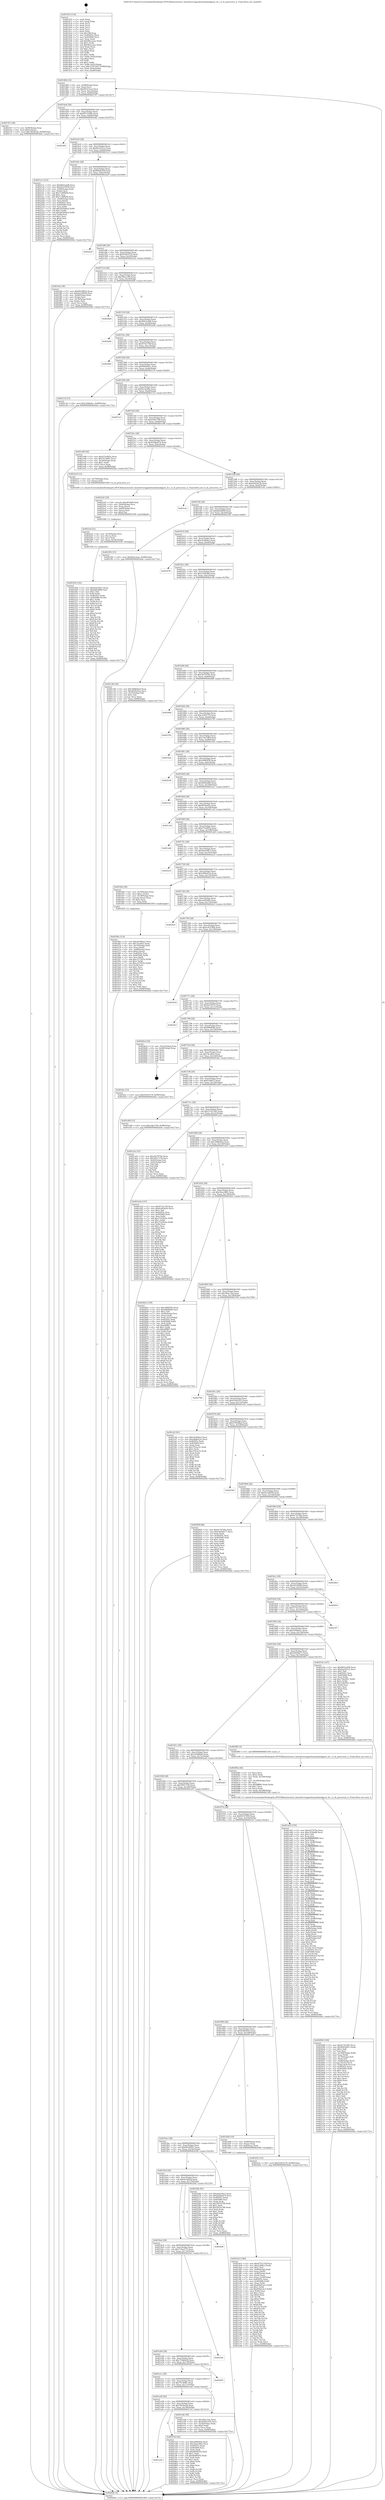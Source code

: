 digraph "0x401410" {
  label = "0x401410 (/mnt/c/Users/mathe/Desktop/tcc/POCII/binaries/extr_linuxdriversgpudrmamdamdgpusi_ih.c_si_ih_prescreen_iv_Final-ollvm.out::main(0))"
  labelloc = "t"
  node[shape=record]

  Entry [label="",width=0.3,height=0.3,shape=circle,fillcolor=black,style=filled]
  "0x401484" [label="{
     0x401484 [32]\l
     | [instrs]\l
     &nbsp;&nbsp;0x401484 \<+6\>: mov -0x98(%rbp),%eax\l
     &nbsp;&nbsp;0x40148a \<+2\>: mov %eax,%ecx\l
     &nbsp;&nbsp;0x40148c \<+6\>: sub $0x843e3eae,%ecx\l
     &nbsp;&nbsp;0x401492 \<+6\>: mov %eax,-0xac(%rbp)\l
     &nbsp;&nbsp;0x401498 \<+6\>: mov %ecx,-0xb0(%rbp)\l
     &nbsp;&nbsp;0x40149e \<+6\>: je 00000000004027b7 \<main+0x13a7\>\l
  }"]
  "0x4027b7" [label="{
     0x4027b7 [28]\l
     | [instrs]\l
     &nbsp;&nbsp;0x4027b7 \<+7\>: mov -0x90(%rbp),%rax\l
     &nbsp;&nbsp;0x4027be \<+6\>: movl $0x0,(%rax)\l
     &nbsp;&nbsp;0x4027c4 \<+10\>: movl $0x7fb54e28,-0x98(%rbp)\l
     &nbsp;&nbsp;0x4027ce \<+5\>: jmp 0000000000402b4e \<main+0x173e\>\l
  }"]
  "0x4014a4" [label="{
     0x4014a4 [28]\l
     | [instrs]\l
     &nbsp;&nbsp;0x4014a4 \<+5\>: jmp 00000000004014a9 \<main+0x99\>\l
     &nbsp;&nbsp;0x4014a9 \<+6\>: mov -0xac(%rbp),%eax\l
     &nbsp;&nbsp;0x4014af \<+5\>: sub $0x8515348e,%eax\l
     &nbsp;&nbsp;0x4014b4 \<+6\>: mov %eax,-0xb4(%rbp)\l
     &nbsp;&nbsp;0x4014ba \<+6\>: je 0000000000402a82 \<main+0x1672\>\l
  }"]
  Exit [label="",width=0.3,height=0.3,shape=circle,fillcolor=black,style=filled,peripheries=2]
  "0x402a82" [label="{
     0x402a82\l
  }", style=dashed]
  "0x4014c0" [label="{
     0x4014c0 [28]\l
     | [instrs]\l
     &nbsp;&nbsp;0x4014c0 \<+5\>: jmp 00000000004014c5 \<main+0xb5\>\l
     &nbsp;&nbsp;0x4014c5 \<+6\>: mov -0xac(%rbp),%eax\l
     &nbsp;&nbsp;0x4014cb \<+5\>: sub $0x8ea525c2,%eax\l
     &nbsp;&nbsp;0x4014d0 \<+6\>: mov %eax,-0xb8(%rbp)\l
     &nbsp;&nbsp;0x4014d6 \<+6\>: je 00000000004021e1 \<main+0xdd1\>\l
  }"]
  "0x401a54" [label="{
     0x401a54\l
  }", style=dashed]
  "0x4021e1" [label="{
     0x4021e1 [123]\l
     | [instrs]\l
     &nbsp;&nbsp;0x4021e1 \<+5\>: mov $0x9643a268,%eax\l
     &nbsp;&nbsp;0x4021e6 \<+5\>: mov $0x60107859,%ecx\l
     &nbsp;&nbsp;0x4021eb \<+4\>: mov -0x68(%rbp),%rdx\l
     &nbsp;&nbsp;0x4021ef \<+2\>: mov (%rdx),%esi\l
     &nbsp;&nbsp;0x4021f1 \<+6\>: sub $0x7c389b94,%esi\l
     &nbsp;&nbsp;0x4021f7 \<+3\>: add $0x1,%esi\l
     &nbsp;&nbsp;0x4021fa \<+6\>: add $0x7c389b94,%esi\l
     &nbsp;&nbsp;0x402200 \<+4\>: mov -0x68(%rbp),%rdx\l
     &nbsp;&nbsp;0x402204 \<+2\>: mov %esi,(%rdx)\l
     &nbsp;&nbsp;0x402206 \<+7\>: mov 0x40505c,%esi\l
     &nbsp;&nbsp;0x40220d \<+7\>: mov 0x405060,%edi\l
     &nbsp;&nbsp;0x402214 \<+3\>: mov %esi,%r8d\l
     &nbsp;&nbsp;0x402217 \<+7\>: add $0x2620d4ea,%r8d\l
     &nbsp;&nbsp;0x40221e \<+4\>: sub $0x1,%r8d\l
     &nbsp;&nbsp;0x402222 \<+7\>: sub $0x2620d4ea,%r8d\l
     &nbsp;&nbsp;0x402229 \<+4\>: imul %r8d,%esi\l
     &nbsp;&nbsp;0x40222d \<+3\>: and $0x1,%esi\l
     &nbsp;&nbsp;0x402230 \<+3\>: cmp $0x0,%esi\l
     &nbsp;&nbsp;0x402233 \<+4\>: sete %r9b\l
     &nbsp;&nbsp;0x402237 \<+3\>: cmp $0xa,%edi\l
     &nbsp;&nbsp;0x40223a \<+4\>: setl %r10b\l
     &nbsp;&nbsp;0x40223e \<+3\>: mov %r9b,%r11b\l
     &nbsp;&nbsp;0x402241 \<+3\>: and %r10b,%r11b\l
     &nbsp;&nbsp;0x402244 \<+3\>: xor %r10b,%r9b\l
     &nbsp;&nbsp;0x402247 \<+3\>: or %r9b,%r11b\l
     &nbsp;&nbsp;0x40224a \<+4\>: test $0x1,%r11b\l
     &nbsp;&nbsp;0x40224e \<+3\>: cmovne %ecx,%eax\l
     &nbsp;&nbsp;0x402251 \<+6\>: mov %eax,-0x98(%rbp)\l
     &nbsp;&nbsp;0x402257 \<+5\>: jmp 0000000000402b4e \<main+0x173e\>\l
  }"]
  "0x4014dc" [label="{
     0x4014dc [28]\l
     | [instrs]\l
     &nbsp;&nbsp;0x4014dc \<+5\>: jmp 00000000004014e1 \<main+0xd1\>\l
     &nbsp;&nbsp;0x4014e1 \<+6\>: mov -0xac(%rbp),%eax\l
     &nbsp;&nbsp;0x4014e7 \<+5\>: sub $0x90fa8328,%eax\l
     &nbsp;&nbsp;0x4014ec \<+6\>: mov %eax,-0xbc(%rbp)\l
     &nbsp;&nbsp;0x4014f2 \<+6\>: je 0000000000402ae9 \<main+0x16d9\>\l
  }"]
  "0x4027d3" [label="{
     0x4027d3 [91]\l
     | [instrs]\l
     &nbsp;&nbsp;0x4027d3 \<+5\>: mov $0xcf680936,%eax\l
     &nbsp;&nbsp;0x4027d8 \<+5\>: mov $0x3bae3862,%ecx\l
     &nbsp;&nbsp;0x4027dd \<+7\>: mov 0x40505c,%edx\l
     &nbsp;&nbsp;0x4027e4 \<+7\>: mov 0x405060,%esi\l
     &nbsp;&nbsp;0x4027eb \<+2\>: mov %edx,%edi\l
     &nbsp;&nbsp;0x4027ed \<+6\>: add $0xb64f9202,%edi\l
     &nbsp;&nbsp;0x4027f3 \<+3\>: sub $0x1,%edi\l
     &nbsp;&nbsp;0x4027f6 \<+6\>: sub $0xb64f9202,%edi\l
     &nbsp;&nbsp;0x4027fc \<+3\>: imul %edi,%edx\l
     &nbsp;&nbsp;0x4027ff \<+3\>: and $0x1,%edx\l
     &nbsp;&nbsp;0x402802 \<+3\>: cmp $0x0,%edx\l
     &nbsp;&nbsp;0x402805 \<+4\>: sete %r8b\l
     &nbsp;&nbsp;0x402809 \<+3\>: cmp $0xa,%esi\l
     &nbsp;&nbsp;0x40280c \<+4\>: setl %r9b\l
     &nbsp;&nbsp;0x402810 \<+3\>: mov %r8b,%r10b\l
     &nbsp;&nbsp;0x402813 \<+3\>: and %r9b,%r10b\l
     &nbsp;&nbsp;0x402816 \<+3\>: xor %r9b,%r8b\l
     &nbsp;&nbsp;0x402819 \<+3\>: or %r8b,%r10b\l
     &nbsp;&nbsp;0x40281c \<+4\>: test $0x1,%r10b\l
     &nbsp;&nbsp;0x402820 \<+3\>: cmovne %ecx,%eax\l
     &nbsp;&nbsp;0x402823 \<+6\>: mov %eax,-0x98(%rbp)\l
     &nbsp;&nbsp;0x402829 \<+5\>: jmp 0000000000402b4e \<main+0x173e\>\l
  }"]
  "0x402ae9" [label="{
     0x402ae9\l
  }", style=dashed]
  "0x4014f8" [label="{
     0x4014f8 [28]\l
     | [instrs]\l
     &nbsp;&nbsp;0x4014f8 \<+5\>: jmp 00000000004014fd \<main+0xed\>\l
     &nbsp;&nbsp;0x4014fd \<+6\>: mov -0xac(%rbp),%eax\l
     &nbsp;&nbsp;0x401503 \<+5\>: sub $0x93455279,%eax\l
     &nbsp;&nbsp;0x401508 \<+6\>: mov %eax,-0xc0(%rbp)\l
     &nbsp;&nbsp;0x40150e \<+6\>: je 0000000000401feb \<main+0xbdb\>\l
  }"]
  "0x402304" [label="{
     0x402304 [142]\l
     | [instrs]\l
     &nbsp;&nbsp;0x402304 \<+5\>: mov $0xdad104c5,%eax\l
     &nbsp;&nbsp;0x402309 \<+5\>: mov $0xbd0cf864,%esi\l
     &nbsp;&nbsp;0x40230e \<+2\>: mov $0x1,%dl\l
     &nbsp;&nbsp;0x402310 \<+3\>: xor %r8d,%r8d\l
     &nbsp;&nbsp;0x402313 \<+8\>: mov 0x40505c,%r9d\l
     &nbsp;&nbsp;0x40231b \<+8\>: mov 0x405060,%r10d\l
     &nbsp;&nbsp;0x402323 \<+4\>: sub $0x1,%r8d\l
     &nbsp;&nbsp;0x402327 \<+3\>: mov %r9d,%r11d\l
     &nbsp;&nbsp;0x40232a \<+3\>: add %r8d,%r11d\l
     &nbsp;&nbsp;0x40232d \<+4\>: imul %r11d,%r9d\l
     &nbsp;&nbsp;0x402331 \<+4\>: and $0x1,%r9d\l
     &nbsp;&nbsp;0x402335 \<+4\>: cmp $0x0,%r9d\l
     &nbsp;&nbsp;0x402339 \<+3\>: sete %bl\l
     &nbsp;&nbsp;0x40233c \<+4\>: cmp $0xa,%r10d\l
     &nbsp;&nbsp;0x402340 \<+4\>: setl %r14b\l
     &nbsp;&nbsp;0x402344 \<+3\>: mov %bl,%r15b\l
     &nbsp;&nbsp;0x402347 \<+4\>: xor $0xff,%r15b\l
     &nbsp;&nbsp;0x40234b \<+3\>: mov %r14b,%r12b\l
     &nbsp;&nbsp;0x40234e \<+4\>: xor $0xff,%r12b\l
     &nbsp;&nbsp;0x402352 \<+3\>: xor $0x0,%dl\l
     &nbsp;&nbsp;0x402355 \<+3\>: mov %r15b,%r13b\l
     &nbsp;&nbsp;0x402358 \<+4\>: and $0x0,%r13b\l
     &nbsp;&nbsp;0x40235c \<+2\>: and %dl,%bl\l
     &nbsp;&nbsp;0x40235e \<+3\>: mov %r12b,%cl\l
     &nbsp;&nbsp;0x402361 \<+3\>: and $0x0,%cl\l
     &nbsp;&nbsp;0x402364 \<+3\>: and %dl,%r14b\l
     &nbsp;&nbsp;0x402367 \<+3\>: or %bl,%r13b\l
     &nbsp;&nbsp;0x40236a \<+3\>: or %r14b,%cl\l
     &nbsp;&nbsp;0x40236d \<+3\>: xor %cl,%r13b\l
     &nbsp;&nbsp;0x402370 \<+3\>: or %r12b,%r15b\l
     &nbsp;&nbsp;0x402373 \<+4\>: xor $0xff,%r15b\l
     &nbsp;&nbsp;0x402377 \<+3\>: or $0x0,%dl\l
     &nbsp;&nbsp;0x40237a \<+3\>: and %dl,%r15b\l
     &nbsp;&nbsp;0x40237d \<+3\>: or %r15b,%r13b\l
     &nbsp;&nbsp;0x402380 \<+4\>: test $0x1,%r13b\l
     &nbsp;&nbsp;0x402384 \<+3\>: cmovne %esi,%eax\l
     &nbsp;&nbsp;0x402387 \<+6\>: mov %eax,-0x98(%rbp)\l
     &nbsp;&nbsp;0x40238d \<+5\>: jmp 0000000000402b4e \<main+0x173e\>\l
  }"]
  "0x401feb" [label="{
     0x401feb [36]\l
     | [instrs]\l
     &nbsp;&nbsp;0x401feb \<+5\>: mov $0x68168f22,%eax\l
     &nbsp;&nbsp;0x401ff0 \<+5\>: mov $0x4a1d4958,%ecx\l
     &nbsp;&nbsp;0x401ff5 \<+4\>: mov -0x68(%rbp),%rdx\l
     &nbsp;&nbsp;0x401ff9 \<+2\>: mov (%rdx),%esi\l
     &nbsp;&nbsp;0x401ffb \<+4\>: mov -0x78(%rbp),%rdx\l
     &nbsp;&nbsp;0x401fff \<+2\>: cmp (%rdx),%esi\l
     &nbsp;&nbsp;0x402001 \<+3\>: cmovl %ecx,%eax\l
     &nbsp;&nbsp;0x402004 \<+6\>: mov %eax,-0x98(%rbp)\l
     &nbsp;&nbsp;0x40200a \<+5\>: jmp 0000000000402b4e \<main+0x173e\>\l
  }"]
  "0x401514" [label="{
     0x401514 [28]\l
     | [instrs]\l
     &nbsp;&nbsp;0x401514 \<+5\>: jmp 0000000000401519 \<main+0x109\>\l
     &nbsp;&nbsp;0x401519 \<+6\>: mov -0xac(%rbp),%eax\l
     &nbsp;&nbsp;0x40151f \<+5\>: sub $0x95bcce96,%eax\l
     &nbsp;&nbsp;0x401524 \<+6\>: mov %eax,-0xc4(%rbp)\l
     &nbsp;&nbsp;0x40152a \<+6\>: je 00000000004026b9 \<main+0x12a9\>\l
  }"]
  "0x4022ef" [label="{
     0x4022ef [21]\l
     | [instrs]\l
     &nbsp;&nbsp;0x4022ef \<+4\>: mov -0x70(%rbp),%rcx\l
     &nbsp;&nbsp;0x4022f3 \<+3\>: mov (%rcx),%rcx\l
     &nbsp;&nbsp;0x4022f6 \<+3\>: mov %rcx,%rdi\l
     &nbsp;&nbsp;0x4022f9 \<+6\>: mov %eax,-0x18c(%rbp)\l
     &nbsp;&nbsp;0x4022ff \<+5\>: call 0000000000401030 \<free@plt\>\l
     | [calls]\l
     &nbsp;&nbsp;0x401030 \{1\} (unknown)\l
  }"]
  "0x4026b9" [label="{
     0x4026b9\l
  }", style=dashed]
  "0x401530" [label="{
     0x401530 [28]\l
     | [instrs]\l
     &nbsp;&nbsp;0x401530 \<+5\>: jmp 0000000000401535 \<main+0x125\>\l
     &nbsp;&nbsp;0x401535 \<+6\>: mov -0xac(%rbp),%eax\l
     &nbsp;&nbsp;0x40153b \<+5\>: sub $0x9643a268,%eax\l
     &nbsp;&nbsp;0x401540 \<+6\>: mov %eax,-0xc8(%rbp)\l
     &nbsp;&nbsp;0x401546 \<+6\>: je 0000000000402a0b \<main+0x15fb\>\l
  }"]
  "0x4022d2" [label="{
     0x4022d2 [29]\l
     | [instrs]\l
     &nbsp;&nbsp;0x4022d2 \<+10\>: movabs $0x4030d6,%rdi\l
     &nbsp;&nbsp;0x4022dc \<+4\>: mov -0x60(%rbp),%rcx\l
     &nbsp;&nbsp;0x4022e0 \<+2\>: mov %eax,(%rcx)\l
     &nbsp;&nbsp;0x4022e2 \<+4\>: mov -0x60(%rbp),%rcx\l
     &nbsp;&nbsp;0x4022e6 \<+2\>: mov (%rcx),%esi\l
     &nbsp;&nbsp;0x4022e8 \<+2\>: mov $0x0,%al\l
     &nbsp;&nbsp;0x4022ea \<+5\>: call 0000000000401040 \<printf@plt\>\l
     | [calls]\l
     &nbsp;&nbsp;0x401040 \{1\} (unknown)\l
  }"]
  "0x402a0b" [label="{
     0x402a0b\l
  }", style=dashed]
  "0x40154c" [label="{
     0x40154c [28]\l
     | [instrs]\l
     &nbsp;&nbsp;0x40154c \<+5\>: jmp 0000000000401551 \<main+0x141\>\l
     &nbsp;&nbsp;0x401551 \<+6\>: mov -0xac(%rbp),%eax\l
     &nbsp;&nbsp;0x401557 \<+5\>: sub $0x9752174f,%eax\l
     &nbsp;&nbsp;0x40155c \<+6\>: mov %eax,-0xcc(%rbp)\l
     &nbsp;&nbsp;0x401562 \<+6\>: je 0000000000402945 \<main+0x1535\>\l
  }"]
  "0x402096" [label="{
     0x402096 [169]\l
     | [instrs]\l
     &nbsp;&nbsp;0x402096 \<+5\>: mov $0x4c707d0e,%ecx\l
     &nbsp;&nbsp;0x40209b \<+5\>: mov $0x9945661c,%edx\l
     &nbsp;&nbsp;0x4020a0 \<+3\>: mov $0x1,%dil\l
     &nbsp;&nbsp;0x4020a3 \<+2\>: xor %esi,%esi\l
     &nbsp;&nbsp;0x4020a5 \<+7\>: mov -0x188(%rbp),%r8d\l
     &nbsp;&nbsp;0x4020ac \<+4\>: imul %eax,%r8d\l
     &nbsp;&nbsp;0x4020b0 \<+4\>: mov -0x70(%rbp),%r9\l
     &nbsp;&nbsp;0x4020b4 \<+3\>: mov (%r9),%r9\l
     &nbsp;&nbsp;0x4020b7 \<+4\>: mov -0x68(%rbp),%r10\l
     &nbsp;&nbsp;0x4020bb \<+3\>: movslq (%r10),%r10\l
     &nbsp;&nbsp;0x4020be \<+4\>: mov %r8d,(%r9,%r10,4)\l
     &nbsp;&nbsp;0x4020c2 \<+7\>: mov 0x40505c,%eax\l
     &nbsp;&nbsp;0x4020c9 \<+8\>: mov 0x405060,%r8d\l
     &nbsp;&nbsp;0x4020d1 \<+3\>: sub $0x1,%esi\l
     &nbsp;&nbsp;0x4020d4 \<+3\>: mov %eax,%r11d\l
     &nbsp;&nbsp;0x4020d7 \<+3\>: add %esi,%r11d\l
     &nbsp;&nbsp;0x4020da \<+4\>: imul %r11d,%eax\l
     &nbsp;&nbsp;0x4020de \<+3\>: and $0x1,%eax\l
     &nbsp;&nbsp;0x4020e1 \<+3\>: cmp $0x0,%eax\l
     &nbsp;&nbsp;0x4020e4 \<+3\>: sete %bl\l
     &nbsp;&nbsp;0x4020e7 \<+4\>: cmp $0xa,%r8d\l
     &nbsp;&nbsp;0x4020eb \<+4\>: setl %r14b\l
     &nbsp;&nbsp;0x4020ef \<+3\>: mov %bl,%r15b\l
     &nbsp;&nbsp;0x4020f2 \<+4\>: xor $0xff,%r15b\l
     &nbsp;&nbsp;0x4020f6 \<+3\>: mov %r14b,%r12b\l
     &nbsp;&nbsp;0x4020f9 \<+4\>: xor $0xff,%r12b\l
     &nbsp;&nbsp;0x4020fd \<+4\>: xor $0x1,%dil\l
     &nbsp;&nbsp;0x402101 \<+3\>: mov %r15b,%r13b\l
     &nbsp;&nbsp;0x402104 \<+4\>: and $0xff,%r13b\l
     &nbsp;&nbsp;0x402108 \<+3\>: and %dil,%bl\l
     &nbsp;&nbsp;0x40210b \<+3\>: mov %r12b,%al\l
     &nbsp;&nbsp;0x40210e \<+2\>: and $0xff,%al\l
     &nbsp;&nbsp;0x402110 \<+3\>: and %dil,%r14b\l
     &nbsp;&nbsp;0x402113 \<+3\>: or %bl,%r13b\l
     &nbsp;&nbsp;0x402116 \<+3\>: or %r14b,%al\l
     &nbsp;&nbsp;0x402119 \<+3\>: xor %al,%r13b\l
     &nbsp;&nbsp;0x40211c \<+3\>: or %r12b,%r15b\l
     &nbsp;&nbsp;0x40211f \<+4\>: xor $0xff,%r15b\l
     &nbsp;&nbsp;0x402123 \<+4\>: or $0x1,%dil\l
     &nbsp;&nbsp;0x402127 \<+3\>: and %dil,%r15b\l
     &nbsp;&nbsp;0x40212a \<+3\>: or %r15b,%r13b\l
     &nbsp;&nbsp;0x40212d \<+4\>: test $0x1,%r13b\l
     &nbsp;&nbsp;0x402131 \<+3\>: cmovne %edx,%ecx\l
     &nbsp;&nbsp;0x402134 \<+6\>: mov %ecx,-0x98(%rbp)\l
     &nbsp;&nbsp;0x40213a \<+5\>: jmp 0000000000402b4e \<main+0x173e\>\l
  }"]
  "0x402945" [label="{
     0x402945\l
  }", style=dashed]
  "0x401568" [label="{
     0x401568 [28]\l
     | [instrs]\l
     &nbsp;&nbsp;0x401568 \<+5\>: jmp 000000000040156d \<main+0x15d\>\l
     &nbsp;&nbsp;0x40156d \<+6\>: mov -0xac(%rbp),%eax\l
     &nbsp;&nbsp;0x401573 \<+5\>: sub $0x9945661c,%eax\l
     &nbsp;&nbsp;0x401578 \<+6\>: mov %eax,-0xd0(%rbp)\l
     &nbsp;&nbsp;0x40157e \<+6\>: je 000000000040213f \<main+0xd2f\>\l
  }"]
  "0x40206a" [label="{
     0x40206a [44]\l
     | [instrs]\l
     &nbsp;&nbsp;0x40206a \<+2\>: xor %ecx,%ecx\l
     &nbsp;&nbsp;0x40206c \<+5\>: mov $0x2,%edx\l
     &nbsp;&nbsp;0x402071 \<+6\>: mov %edx,-0x184(%rbp)\l
     &nbsp;&nbsp;0x402077 \<+1\>: cltd\l
     &nbsp;&nbsp;0x402078 \<+6\>: mov -0x184(%rbp),%esi\l
     &nbsp;&nbsp;0x40207e \<+2\>: idiv %esi\l
     &nbsp;&nbsp;0x402080 \<+6\>: imul $0xfffffffe,%edx,%edx\l
     &nbsp;&nbsp;0x402086 \<+3\>: sub $0x1,%ecx\l
     &nbsp;&nbsp;0x402089 \<+2\>: sub %ecx,%edx\l
     &nbsp;&nbsp;0x40208b \<+6\>: mov %edx,-0x188(%rbp)\l
     &nbsp;&nbsp;0x402091 \<+5\>: call 0000000000401160 \<next_i\>\l
     | [calls]\l
     &nbsp;&nbsp;0x401160 \{1\} (/mnt/c/Users/mathe/Desktop/tcc/POCII/binaries/extr_linuxdriversgpudrmamdamdgpusi_ih.c_si_ih_prescreen_iv_Final-ollvm.out::next_i)\l
  }"]
  "0x40213f" [label="{
     0x40213f [15]\l
     | [instrs]\l
     &nbsp;&nbsp;0x40213f \<+10\>: movl $0x5208a6cc,-0x98(%rbp)\l
     &nbsp;&nbsp;0x402149 \<+5\>: jmp 0000000000402b4e \<main+0x173e\>\l
  }"]
  "0x401584" [label="{
     0x401584 [28]\l
     | [instrs]\l
     &nbsp;&nbsp;0x401584 \<+5\>: jmp 0000000000401589 \<main+0x179\>\l
     &nbsp;&nbsp;0x401589 \<+6\>: mov -0xac(%rbp),%eax\l
     &nbsp;&nbsp;0x40158f \<+5\>: sub $0x9ecda49a,%eax\l
     &nbsp;&nbsp;0x401594 \<+6\>: mov %eax,-0xd4(%rbp)\l
     &nbsp;&nbsp;0x40159a \<+6\>: je 00000000004027a3 \<main+0x1393\>\l
  }"]
  "0x401f6a" [label="{
     0x401f6a [114]\l
     | [instrs]\l
     &nbsp;&nbsp;0x401f6a \<+5\>: mov $0xc0c664e2,%ecx\l
     &nbsp;&nbsp;0x401f6f \<+5\>: mov $0x74ce6b2,%edx\l
     &nbsp;&nbsp;0x401f74 \<+4\>: mov -0x70(%rbp),%rdi\l
     &nbsp;&nbsp;0x401f78 \<+3\>: mov %rax,(%rdi)\l
     &nbsp;&nbsp;0x401f7b \<+4\>: mov -0x68(%rbp),%rax\l
     &nbsp;&nbsp;0x401f7f \<+6\>: movl $0x0,(%rax)\l
     &nbsp;&nbsp;0x401f85 \<+7\>: mov 0x40505c,%esi\l
     &nbsp;&nbsp;0x401f8c \<+8\>: mov 0x405060,%r8d\l
     &nbsp;&nbsp;0x401f94 \<+3\>: mov %esi,%r9d\l
     &nbsp;&nbsp;0x401f97 \<+7\>: add $0xc257925e,%r9d\l
     &nbsp;&nbsp;0x401f9e \<+4\>: sub $0x1,%r9d\l
     &nbsp;&nbsp;0x401fa2 \<+7\>: sub $0xc257925e,%r9d\l
     &nbsp;&nbsp;0x401fa9 \<+4\>: imul %r9d,%esi\l
     &nbsp;&nbsp;0x401fad \<+3\>: and $0x1,%esi\l
     &nbsp;&nbsp;0x401fb0 \<+3\>: cmp $0x0,%esi\l
     &nbsp;&nbsp;0x401fb3 \<+4\>: sete %r10b\l
     &nbsp;&nbsp;0x401fb7 \<+4\>: cmp $0xa,%r8d\l
     &nbsp;&nbsp;0x401fbb \<+4\>: setl %r11b\l
     &nbsp;&nbsp;0x401fbf \<+3\>: mov %r10b,%bl\l
     &nbsp;&nbsp;0x401fc2 \<+3\>: and %r11b,%bl\l
     &nbsp;&nbsp;0x401fc5 \<+3\>: xor %r11b,%r10b\l
     &nbsp;&nbsp;0x401fc8 \<+3\>: or %r10b,%bl\l
     &nbsp;&nbsp;0x401fcb \<+3\>: test $0x1,%bl\l
     &nbsp;&nbsp;0x401fce \<+3\>: cmovne %edx,%ecx\l
     &nbsp;&nbsp;0x401fd1 \<+6\>: mov %ecx,-0x98(%rbp)\l
     &nbsp;&nbsp;0x401fd7 \<+5\>: jmp 0000000000402b4e \<main+0x173e\>\l
  }"]
  "0x4027a3" [label="{
     0x4027a3\l
  }", style=dashed]
  "0x4015a0" [label="{
     0x4015a0 [28]\l
     | [instrs]\l
     &nbsp;&nbsp;0x4015a0 \<+5\>: jmp 00000000004015a5 \<main+0x195\>\l
     &nbsp;&nbsp;0x4015a5 \<+6\>: mov -0xac(%rbp),%eax\l
     &nbsp;&nbsp;0x4015ab \<+5\>: sub $0xa38e37f0,%eax\l
     &nbsp;&nbsp;0x4015b0 \<+6\>: mov %eax,-0xd8(%rbp)\l
     &nbsp;&nbsp;0x4015b6 \<+6\>: je 0000000000401e98 \<main+0xa88\>\l
  }"]
  "0x401a38" [label="{
     0x401a38 [28]\l
     | [instrs]\l
     &nbsp;&nbsp;0x401a38 \<+5\>: jmp 0000000000401a3d \<main+0x62d\>\l
     &nbsp;&nbsp;0x401a3d \<+6\>: mov -0xac(%rbp),%eax\l
     &nbsp;&nbsp;0x401a43 \<+5\>: sub $0x7fb54e28,%eax\l
     &nbsp;&nbsp;0x401a48 \<+6\>: mov %eax,-0x180(%rbp)\l
     &nbsp;&nbsp;0x401a4e \<+6\>: je 00000000004027d3 \<main+0x13c3\>\l
  }"]
  "0x401e98" [label="{
     0x401e98 [30]\l
     | [instrs]\l
     &nbsp;&nbsp;0x401e98 \<+5\>: mov $0xd75e905a,%eax\l
     &nbsp;&nbsp;0x401e9d \<+5\>: mov $0x7f13bf81,%ecx\l
     &nbsp;&nbsp;0x401ea2 \<+3\>: mov -0x30(%rbp),%edx\l
     &nbsp;&nbsp;0x401ea5 \<+3\>: cmp $0x1,%edx\l
     &nbsp;&nbsp;0x401ea8 \<+3\>: cmovl %ecx,%eax\l
     &nbsp;&nbsp;0x401eab \<+6\>: mov %eax,-0x98(%rbp)\l
     &nbsp;&nbsp;0x401eb1 \<+5\>: jmp 0000000000402b4e \<main+0x173e\>\l
  }"]
  "0x4015bc" [label="{
     0x4015bc [28]\l
     | [instrs]\l
     &nbsp;&nbsp;0x4015bc \<+5\>: jmp 00000000004015c1 \<main+0x1b1\>\l
     &nbsp;&nbsp;0x4015c1 \<+6\>: mov -0xac(%rbp),%eax\l
     &nbsp;&nbsp;0x4015c7 \<+5\>: sub $0xb26bdd74,%eax\l
     &nbsp;&nbsp;0x4015cc \<+6\>: mov %eax,-0xdc(%rbp)\l
     &nbsp;&nbsp;0x4015d2 \<+6\>: je 00000000004022c6 \<main+0xeb6\>\l
  }"]
  "0x401ed4" [label="{
     0x401ed4 [30]\l
     | [instrs]\l
     &nbsp;&nbsp;0x401ed4 \<+5\>: mov $0x3fbec1ba,%eax\l
     &nbsp;&nbsp;0x401ed9 \<+5\>: mov $0x43b91d35,%ecx\l
     &nbsp;&nbsp;0x401ede \<+3\>: mov -0x30(%rbp),%edx\l
     &nbsp;&nbsp;0x401ee1 \<+3\>: cmp $0x0,%edx\l
     &nbsp;&nbsp;0x401ee4 \<+3\>: cmove %ecx,%eax\l
     &nbsp;&nbsp;0x401ee7 \<+6\>: mov %eax,-0x98(%rbp)\l
     &nbsp;&nbsp;0x401eed \<+5\>: jmp 0000000000402b4e \<main+0x173e\>\l
  }"]
  "0x4022c6" [label="{
     0x4022c6 [12]\l
     | [instrs]\l
     &nbsp;&nbsp;0x4022c6 \<+4\>: mov -0x70(%rbp),%rax\l
     &nbsp;&nbsp;0x4022ca \<+3\>: mov (%rax),%rdi\l
     &nbsp;&nbsp;0x4022cd \<+5\>: call 0000000000401400 \<si_ih_prescreen_iv\>\l
     | [calls]\l
     &nbsp;&nbsp;0x401400 \{1\} (/mnt/c/Users/mathe/Desktop/tcc/POCII/binaries/extr_linuxdriversgpudrmamdamdgpusi_ih.c_si_ih_prescreen_iv_Final-ollvm.out::si_ih_prescreen_iv)\l
  }"]
  "0x4015d8" [label="{
     0x4015d8 [28]\l
     | [instrs]\l
     &nbsp;&nbsp;0x4015d8 \<+5\>: jmp 00000000004015dd \<main+0x1cd\>\l
     &nbsp;&nbsp;0x4015dd \<+6\>: mov -0xac(%rbp),%eax\l
     &nbsp;&nbsp;0x4015e3 \<+5\>: sub $0xbb424a78,%eax\l
     &nbsp;&nbsp;0x4015e8 \<+6\>: mov %eax,-0xe0(%rbp)\l
     &nbsp;&nbsp;0x4015ee \<+6\>: je 0000000000401cbc \<main+0x8ac\>\l
  }"]
  "0x401a1c" [label="{
     0x401a1c [28]\l
     | [instrs]\l
     &nbsp;&nbsp;0x401a1c \<+5\>: jmp 0000000000401a21 \<main+0x611\>\l
     &nbsp;&nbsp;0x401a21 \<+6\>: mov -0xac(%rbp),%eax\l
     &nbsp;&nbsp;0x401a27 \<+5\>: sub $0x7f13bf81,%eax\l
     &nbsp;&nbsp;0x401a2c \<+6\>: mov %eax,-0x17c(%rbp)\l
     &nbsp;&nbsp;0x401a32 \<+6\>: je 0000000000401ed4 \<main+0xac4\>\l
  }"]
  "0x401cbc" [label="{
     0x401cbc\l
  }", style=dashed]
  "0x4015f4" [label="{
     0x4015f4 [28]\l
     | [instrs]\l
     &nbsp;&nbsp;0x4015f4 \<+5\>: jmp 00000000004015f9 \<main+0x1e9\>\l
     &nbsp;&nbsp;0x4015f9 \<+6\>: mov -0xac(%rbp),%eax\l
     &nbsp;&nbsp;0x4015ff \<+5\>: sub $0xbd0cf864,%eax\l
     &nbsp;&nbsp;0x401604 \<+6\>: mov %eax,-0xe4(%rbp)\l
     &nbsp;&nbsp;0x40160a \<+6\>: je 0000000000402392 \<main+0xf82\>\l
  }"]
  "0x4024f3" [label="{
     0x4024f3\l
  }", style=dashed]
  "0x402392" [label="{
     0x402392 [15]\l
     | [instrs]\l
     &nbsp;&nbsp;0x402392 \<+10\>: movl $0x843e3eae,-0x98(%rbp)\l
     &nbsp;&nbsp;0x40239c \<+5\>: jmp 0000000000402b4e \<main+0x173e\>\l
  }"]
  "0x401610" [label="{
     0x401610 [28]\l
     | [instrs]\l
     &nbsp;&nbsp;0x401610 \<+5\>: jmp 0000000000401615 \<main+0x205\>\l
     &nbsp;&nbsp;0x401615 \<+6\>: mov -0xac(%rbp),%eax\l
     &nbsp;&nbsp;0x40161b \<+5\>: sub $0xc0c664e2,%eax\l
     &nbsp;&nbsp;0x401620 \<+6\>: mov %eax,-0xe8(%rbp)\l
     &nbsp;&nbsp;0x401626 \<+6\>: je 0000000000402978 \<main+0x1568\>\l
  }"]
  "0x401a00" [label="{
     0x401a00 [28]\l
     | [instrs]\l
     &nbsp;&nbsp;0x401a00 \<+5\>: jmp 0000000000401a05 \<main+0x5f5\>\l
     &nbsp;&nbsp;0x401a05 \<+6\>: mov -0xac(%rbp),%eax\l
     &nbsp;&nbsp;0x401a0b \<+5\>: sub $0x739d6e38,%eax\l
     &nbsp;&nbsp;0x401a10 \<+6\>: mov %eax,-0x178(%rbp)\l
     &nbsp;&nbsp;0x401a16 \<+6\>: je 00000000004024f3 \<main+0x10e3\>\l
  }"]
  "0x402978" [label="{
     0x402978\l
  }", style=dashed]
  "0x40162c" [label="{
     0x40162c [28]\l
     | [instrs]\l
     &nbsp;&nbsp;0x40162c \<+5\>: jmp 0000000000401631 \<main+0x221\>\l
     &nbsp;&nbsp;0x401631 \<+6\>: mov -0xac(%rbp),%eax\l
     &nbsp;&nbsp;0x401637 \<+5\>: sub $0xc5f30d06,%eax\l
     &nbsp;&nbsp;0x40163c \<+6\>: mov %eax,-0xec(%rbp)\l
     &nbsp;&nbsp;0x401642 \<+6\>: je 0000000000401c0b \<main+0x7fb\>\l
  }"]
  "0x4025dc" [label="{
     0x4025dc\l
  }", style=dashed]
  "0x401c0b" [label="{
     0x401c0b [30]\l
     | [instrs]\l
     &nbsp;&nbsp;0x401c0b \<+5\>: mov $0x3486b4ed,%eax\l
     &nbsp;&nbsp;0x401c10 \<+5\>: mov $0xd039e42a,%ecx\l
     &nbsp;&nbsp;0x401c15 \<+3\>: mov -0x31(%rbp),%dl\l
     &nbsp;&nbsp;0x401c18 \<+3\>: test $0x1,%dl\l
     &nbsp;&nbsp;0x401c1b \<+3\>: cmovne %ecx,%eax\l
     &nbsp;&nbsp;0x401c1e \<+6\>: mov %eax,-0x98(%rbp)\l
     &nbsp;&nbsp;0x401c24 \<+5\>: jmp 0000000000402b4e \<main+0x173e\>\l
  }"]
  "0x401648" [label="{
     0x401648 [28]\l
     | [instrs]\l
     &nbsp;&nbsp;0x401648 \<+5\>: jmp 000000000040164d \<main+0x23d\>\l
     &nbsp;&nbsp;0x40164d \<+6\>: mov -0xac(%rbp),%eax\l
     &nbsp;&nbsp;0x401653 \<+5\>: sub $0xc837879a,%eax\l
     &nbsp;&nbsp;0x401658 \<+6\>: mov %eax,-0xf0(%rbp)\l
     &nbsp;&nbsp;0x40165e \<+6\>: je 00000000004028df \<main+0x14cf\>\l
  }"]
  "0x4019e4" [label="{
     0x4019e4 [28]\l
     | [instrs]\l
     &nbsp;&nbsp;0x4019e4 \<+5\>: jmp 00000000004019e9 \<main+0x5d9\>\l
     &nbsp;&nbsp;0x4019e9 \<+6\>: mov -0xac(%rbp),%eax\l
     &nbsp;&nbsp;0x4019ef \<+5\>: sub $0x710ae575,%eax\l
     &nbsp;&nbsp;0x4019f4 \<+6\>: mov %eax,-0x174(%rbp)\l
     &nbsp;&nbsp;0x4019fa \<+6\>: je 00000000004025dc \<main+0x11cc\>\l
  }"]
  "0x4028df" [label="{
     0x4028df\l
  }", style=dashed]
  "0x401664" [label="{
     0x401664 [28]\l
     | [instrs]\l
     &nbsp;&nbsp;0x401664 \<+5\>: jmp 0000000000401669 \<main+0x259\>\l
     &nbsp;&nbsp;0x401669 \<+6\>: mov -0xac(%rbp),%eax\l
     &nbsp;&nbsp;0x40166f \<+5\>: sub $0xca583770,%eax\l
     &nbsp;&nbsp;0x401674 \<+6\>: mov %eax,-0xf4(%rbp)\l
     &nbsp;&nbsp;0x40167a \<+6\>: je 0000000000402785 \<main+0x1375\>\l
  }"]
  "0x40264f" [label="{
     0x40264f\l
  }", style=dashed]
  "0x402785" [label="{
     0x402785\l
  }", style=dashed]
  "0x401680" [label="{
     0x401680 [28]\l
     | [instrs]\l
     &nbsp;&nbsp;0x401680 \<+5\>: jmp 0000000000401685 \<main+0x275\>\l
     &nbsp;&nbsp;0x401685 \<+6\>: mov -0xac(%rbp),%eax\l
     &nbsp;&nbsp;0x40168b \<+5\>: sub $0xcc0e70b9,%eax\l
     &nbsp;&nbsp;0x401690 \<+6\>: mov %eax,-0xf8(%rbp)\l
     &nbsp;&nbsp;0x401696 \<+6\>: je 0000000000401d2e \<main+0x91e\>\l
  }"]
  "0x4019c8" [label="{
     0x4019c8 [28]\l
     | [instrs]\l
     &nbsp;&nbsp;0x4019c8 \<+5\>: jmp 00000000004019cd \<main+0x5bd\>\l
     &nbsp;&nbsp;0x4019cd \<+6\>: mov -0xac(%rbp),%eax\l
     &nbsp;&nbsp;0x4019d3 \<+5\>: sub $0x6a3bf02f,%eax\l
     &nbsp;&nbsp;0x4019d8 \<+6\>: mov %eax,-0x170(%rbp)\l
     &nbsp;&nbsp;0x4019de \<+6\>: je 000000000040264f \<main+0x123f\>\l
  }"]
  "0x401d2e" [label="{
     0x401d2e\l
  }", style=dashed]
  "0x40169c" [label="{
     0x40169c [28]\l
     | [instrs]\l
     &nbsp;&nbsp;0x40169c \<+5\>: jmp 00000000004016a1 \<main+0x291\>\l
     &nbsp;&nbsp;0x4016a1 \<+6\>: mov -0xac(%rbp),%eax\l
     &nbsp;&nbsp;0x4016a7 \<+5\>: sub $0xcf680936,%eax\l
     &nbsp;&nbsp;0x4016ac \<+6\>: mov %eax,-0xfc(%rbp)\l
     &nbsp;&nbsp;0x4016b2 \<+6\>: je 0000000000402b36 \<main+0x1726\>\l
  }"]
  "0x40226b" [label="{
     0x40226b [91]\l
     | [instrs]\l
     &nbsp;&nbsp;0x40226b \<+5\>: mov $0xdad104c5,%eax\l
     &nbsp;&nbsp;0x402270 \<+5\>: mov $0xb26bdd74,%ecx\l
     &nbsp;&nbsp;0x402275 \<+7\>: mov 0x40505c,%edx\l
     &nbsp;&nbsp;0x40227c \<+7\>: mov 0x405060,%esi\l
     &nbsp;&nbsp;0x402283 \<+2\>: mov %edx,%edi\l
     &nbsp;&nbsp;0x402285 \<+6\>: sub $0x5955a786,%edi\l
     &nbsp;&nbsp;0x40228b \<+3\>: sub $0x1,%edi\l
     &nbsp;&nbsp;0x40228e \<+6\>: add $0x5955a786,%edi\l
     &nbsp;&nbsp;0x402294 \<+3\>: imul %edi,%edx\l
     &nbsp;&nbsp;0x402297 \<+3\>: and $0x1,%edx\l
     &nbsp;&nbsp;0x40229a \<+3\>: cmp $0x0,%edx\l
     &nbsp;&nbsp;0x40229d \<+4\>: sete %r8b\l
     &nbsp;&nbsp;0x4022a1 \<+3\>: cmp $0xa,%esi\l
     &nbsp;&nbsp;0x4022a4 \<+4\>: setl %r9b\l
     &nbsp;&nbsp;0x4022a8 \<+3\>: mov %r8b,%r10b\l
     &nbsp;&nbsp;0x4022ab \<+3\>: and %r9b,%r10b\l
     &nbsp;&nbsp;0x4022ae \<+3\>: xor %r9b,%r8b\l
     &nbsp;&nbsp;0x4022b1 \<+3\>: or %r8b,%r10b\l
     &nbsp;&nbsp;0x4022b4 \<+4\>: test $0x1,%r10b\l
     &nbsp;&nbsp;0x4022b8 \<+3\>: cmovne %ecx,%eax\l
     &nbsp;&nbsp;0x4022bb \<+6\>: mov %eax,-0x98(%rbp)\l
     &nbsp;&nbsp;0x4022c1 \<+5\>: jmp 0000000000402b4e \<main+0x173e\>\l
  }"]
  "0x402b36" [label="{
     0x402b36\l
  }", style=dashed]
  "0x4016b8" [label="{
     0x4016b8 [28]\l
     | [instrs]\l
     &nbsp;&nbsp;0x4016b8 \<+5\>: jmp 00000000004016bd \<main+0x2ad\>\l
     &nbsp;&nbsp;0x4016bd \<+6\>: mov -0xac(%rbp),%eax\l
     &nbsp;&nbsp;0x4016c3 \<+5\>: sub $0xd0040a80,%eax\l
     &nbsp;&nbsp;0x4016c8 \<+6\>: mov %eax,-0x100(%rbp)\l
     &nbsp;&nbsp;0x4016ce \<+6\>: je 00000000004023a1 \<main+0xf91\>\l
  }"]
  "0x401de3" [label="{
     0x401de3 [166]\l
     | [instrs]\l
     &nbsp;&nbsp;0x401de3 \<+5\>: mov $0x9752174f,%ecx\l
     &nbsp;&nbsp;0x401de8 \<+5\>: mov $0xf1db813,%edx\l
     &nbsp;&nbsp;0x401ded \<+3\>: mov $0x1,%sil\l
     &nbsp;&nbsp;0x401df0 \<+4\>: mov -0x80(%rbp),%rdi\l
     &nbsp;&nbsp;0x401df4 \<+2\>: mov %eax,(%rdi)\l
     &nbsp;&nbsp;0x401df6 \<+4\>: mov -0x80(%rbp),%rdi\l
     &nbsp;&nbsp;0x401dfa \<+2\>: mov (%rdi),%eax\l
     &nbsp;&nbsp;0x401dfc \<+3\>: mov %eax,-0x30(%rbp)\l
     &nbsp;&nbsp;0x401dff \<+7\>: mov 0x40505c,%eax\l
     &nbsp;&nbsp;0x401e06 \<+8\>: mov 0x405060,%r8d\l
     &nbsp;&nbsp;0x401e0e \<+3\>: mov %eax,%r9d\l
     &nbsp;&nbsp;0x401e11 \<+7\>: add $0x694d1dc3,%r9d\l
     &nbsp;&nbsp;0x401e18 \<+4\>: sub $0x1,%r9d\l
     &nbsp;&nbsp;0x401e1c \<+7\>: sub $0x694d1dc3,%r9d\l
     &nbsp;&nbsp;0x401e23 \<+4\>: imul %r9d,%eax\l
     &nbsp;&nbsp;0x401e27 \<+3\>: and $0x1,%eax\l
     &nbsp;&nbsp;0x401e2a \<+3\>: cmp $0x0,%eax\l
     &nbsp;&nbsp;0x401e2d \<+4\>: sete %r10b\l
     &nbsp;&nbsp;0x401e31 \<+4\>: cmp $0xa,%r8d\l
     &nbsp;&nbsp;0x401e35 \<+4\>: setl %r11b\l
     &nbsp;&nbsp;0x401e39 \<+3\>: mov %r10b,%bl\l
     &nbsp;&nbsp;0x401e3c \<+3\>: xor $0xff,%bl\l
     &nbsp;&nbsp;0x401e3f \<+3\>: mov %r11b,%r14b\l
     &nbsp;&nbsp;0x401e42 \<+4\>: xor $0xff,%r14b\l
     &nbsp;&nbsp;0x401e46 \<+4\>: xor $0x0,%sil\l
     &nbsp;&nbsp;0x401e4a \<+3\>: mov %bl,%r15b\l
     &nbsp;&nbsp;0x401e4d \<+4\>: and $0x0,%r15b\l
     &nbsp;&nbsp;0x401e51 \<+3\>: and %sil,%r10b\l
     &nbsp;&nbsp;0x401e54 \<+3\>: mov %r14b,%r12b\l
     &nbsp;&nbsp;0x401e57 \<+4\>: and $0x0,%r12b\l
     &nbsp;&nbsp;0x401e5b \<+3\>: and %sil,%r11b\l
     &nbsp;&nbsp;0x401e5e \<+3\>: or %r10b,%r15b\l
     &nbsp;&nbsp;0x401e61 \<+3\>: or %r11b,%r12b\l
     &nbsp;&nbsp;0x401e64 \<+3\>: xor %r12b,%r15b\l
     &nbsp;&nbsp;0x401e67 \<+3\>: or %r14b,%bl\l
     &nbsp;&nbsp;0x401e6a \<+3\>: xor $0xff,%bl\l
     &nbsp;&nbsp;0x401e6d \<+4\>: or $0x0,%sil\l
     &nbsp;&nbsp;0x401e71 \<+3\>: and %sil,%bl\l
     &nbsp;&nbsp;0x401e74 \<+3\>: or %bl,%r15b\l
     &nbsp;&nbsp;0x401e77 \<+4\>: test $0x1,%r15b\l
     &nbsp;&nbsp;0x401e7b \<+3\>: cmovne %edx,%ecx\l
     &nbsp;&nbsp;0x401e7e \<+6\>: mov %ecx,-0x98(%rbp)\l
     &nbsp;&nbsp;0x401e84 \<+5\>: jmp 0000000000402b4e \<main+0x173e\>\l
  }"]
  "0x4023a1" [label="{
     0x4023a1\l
  }", style=dashed]
  "0x4016d4" [label="{
     0x4016d4 [28]\l
     | [instrs]\l
     &nbsp;&nbsp;0x4016d4 \<+5\>: jmp 00000000004016d9 \<main+0x2c9\>\l
     &nbsp;&nbsp;0x4016d9 \<+6\>: mov -0xac(%rbp),%eax\l
     &nbsp;&nbsp;0x4016df \<+5\>: sub $0xd039e42a,%eax\l
     &nbsp;&nbsp;0x4016e4 \<+6\>: mov %eax,-0x104(%rbp)\l
     &nbsp;&nbsp;0x4016ea \<+6\>: je 0000000000401c29 \<main+0x819\>\l
  }"]
  "0x4019ac" [label="{
     0x4019ac [28]\l
     | [instrs]\l
     &nbsp;&nbsp;0x4019ac \<+5\>: jmp 00000000004019b1 \<main+0x5a1\>\l
     &nbsp;&nbsp;0x4019b1 \<+6\>: mov -0xac(%rbp),%eax\l
     &nbsp;&nbsp;0x4019b7 \<+5\>: sub $0x68168f22,%eax\l
     &nbsp;&nbsp;0x4019bc \<+6\>: mov %eax,-0x16c(%rbp)\l
     &nbsp;&nbsp;0x4019c2 \<+6\>: je 000000000040226b \<main+0xe5b\>\l
  }"]
  "0x401c29" [label="{
     0x401c29\l
  }", style=dashed]
  "0x4016f0" [label="{
     0x4016f0 [28]\l
     | [instrs]\l
     &nbsp;&nbsp;0x4016f0 \<+5\>: jmp 00000000004016f5 \<main+0x2e5\>\l
     &nbsp;&nbsp;0x4016f5 \<+6\>: mov -0xac(%rbp),%eax\l
     &nbsp;&nbsp;0x4016fb \<+5\>: sub $0xd75e905a,%eax\l
     &nbsp;&nbsp;0x401700 \<+6\>: mov %eax,-0x108(%rbp)\l
     &nbsp;&nbsp;0x401706 \<+6\>: je 0000000000401eb6 \<main+0xaa6\>\l
  }"]
  "0x401dd0" [label="{
     0x401dd0 [19]\l
     | [instrs]\l
     &nbsp;&nbsp;0x401dd0 \<+7\>: mov -0x88(%rbp),%rax\l
     &nbsp;&nbsp;0x401dd7 \<+3\>: mov (%rax),%rax\l
     &nbsp;&nbsp;0x401dda \<+4\>: mov 0x8(%rax),%rdi\l
     &nbsp;&nbsp;0x401dde \<+5\>: call 0000000000401060 \<atoi@plt\>\l
     | [calls]\l
     &nbsp;&nbsp;0x401060 \{1\} (unknown)\l
  }"]
  "0x401eb6" [label="{
     0x401eb6\l
  }", style=dashed]
  "0x40170c" [label="{
     0x40170c [28]\l
     | [instrs]\l
     &nbsp;&nbsp;0x40170c \<+5\>: jmp 0000000000401711 \<main+0x301\>\l
     &nbsp;&nbsp;0x401711 \<+6\>: mov -0xac(%rbp),%eax\l
     &nbsp;&nbsp;0x401717 \<+5\>: sub $0xdad104c5,%eax\l
     &nbsp;&nbsp;0x40171c \<+6\>: mov %eax,-0x10c(%rbp)\l
     &nbsp;&nbsp;0x401722 \<+6\>: je 0000000000402a35 \<main+0x1625\>\l
  }"]
  "0x401990" [label="{
     0x401990 [28]\l
     | [instrs]\l
     &nbsp;&nbsp;0x401990 \<+5\>: jmp 0000000000401995 \<main+0x585\>\l
     &nbsp;&nbsp;0x401995 \<+6\>: mov -0xac(%rbp),%eax\l
     &nbsp;&nbsp;0x40199b \<+5\>: sub $0x6246363e,%eax\l
     &nbsp;&nbsp;0x4019a0 \<+6\>: mov %eax,-0x168(%rbp)\l
     &nbsp;&nbsp;0x4019a6 \<+6\>: je 0000000000401dd0 \<main+0x9c0\>\l
  }"]
  "0x402a35" [label="{
     0x402a35\l
  }", style=dashed]
  "0x401728" [label="{
     0x401728 [28]\l
     | [instrs]\l
     &nbsp;&nbsp;0x401728 \<+5\>: jmp 000000000040172d \<main+0x31d\>\l
     &nbsp;&nbsp;0x40172d \<+6\>: mov -0xac(%rbp),%eax\l
     &nbsp;&nbsp;0x401733 \<+5\>: sub $0xe86bd23e,%eax\l
     &nbsp;&nbsp;0x401738 \<+6\>: mov %eax,-0x110(%rbp)\l
     &nbsp;&nbsp;0x40173e \<+6\>: je 0000000000401f4d \<main+0xb3d\>\l
  }"]
  "0x40225c" [label="{
     0x40225c [15]\l
     | [instrs]\l
     &nbsp;&nbsp;0x40225c \<+10\>: movl $0x93455279,-0x98(%rbp)\l
     &nbsp;&nbsp;0x402266 \<+5\>: jmp 0000000000402b4e \<main+0x173e\>\l
  }"]
  "0x401f4d" [label="{
     0x401f4d [29]\l
     | [instrs]\l
     &nbsp;&nbsp;0x401f4d \<+4\>: mov -0x78(%rbp),%rax\l
     &nbsp;&nbsp;0x401f51 \<+6\>: movl $0x1,(%rax)\l
     &nbsp;&nbsp;0x401f57 \<+4\>: mov -0x78(%rbp),%rax\l
     &nbsp;&nbsp;0x401f5b \<+3\>: movslq (%rax),%rax\l
     &nbsp;&nbsp;0x401f5e \<+4\>: shl $0x2,%rax\l
     &nbsp;&nbsp;0x401f62 \<+3\>: mov %rax,%rdi\l
     &nbsp;&nbsp;0x401f65 \<+5\>: call 0000000000401050 \<malloc@plt\>\l
     | [calls]\l
     &nbsp;&nbsp;0x401050 \{1\} (unknown)\l
  }"]
  "0x401744" [label="{
     0x401744 [28]\l
     | [instrs]\l
     &nbsp;&nbsp;0x401744 \<+5\>: jmp 0000000000401749 \<main+0x339\>\l
     &nbsp;&nbsp;0x401749 \<+6\>: mov -0xac(%rbp),%eax\l
     &nbsp;&nbsp;0x40174f \<+5\>: sub $0xead45d44,%eax\l
     &nbsp;&nbsp;0x401754 \<+6\>: mov %eax,-0x114(%rbp)\l
     &nbsp;&nbsp;0x40175a \<+6\>: je 00000000004024c0 \<main+0x10b0\>\l
  }"]
  "0x401974" [label="{
     0x401974 [28]\l
     | [instrs]\l
     &nbsp;&nbsp;0x401974 \<+5\>: jmp 0000000000401979 \<main+0x569\>\l
     &nbsp;&nbsp;0x401979 \<+6\>: mov -0xac(%rbp),%eax\l
     &nbsp;&nbsp;0x40197f \<+5\>: sub $0x60107859,%eax\l
     &nbsp;&nbsp;0x401984 \<+6\>: mov %eax,-0x164(%rbp)\l
     &nbsp;&nbsp;0x40198a \<+6\>: je 000000000040225c \<main+0xe4c\>\l
  }"]
  "0x4024c0" [label="{
     0x4024c0\l
  }", style=dashed]
  "0x401760" [label="{
     0x401760 [28]\l
     | [instrs]\l
     &nbsp;&nbsp;0x401760 \<+5\>: jmp 0000000000401765 \<main+0x355\>\l
     &nbsp;&nbsp;0x401765 \<+6\>: mov -0xac(%rbp),%eax\l
     &nbsp;&nbsp;0x40176b \<+5\>: sub $0xec831908,%eax\l
     &nbsp;&nbsp;0x401770 \<+6\>: mov %eax,-0x118(%rbp)\l
     &nbsp;&nbsp;0x401776 \<+6\>: je 0000000000402924 \<main+0x1514\>\l
  }"]
  "0x401a93" [label="{
     0x401a93 [376]\l
     | [instrs]\l
     &nbsp;&nbsp;0x401a93 \<+5\>: mov $0xc837879a,%eax\l
     &nbsp;&nbsp;0x401a98 \<+5\>: mov $0xc5f30d06,%ecx\l
     &nbsp;&nbsp;0x401a9d \<+2\>: mov $0x1,%dl\l
     &nbsp;&nbsp;0x401a9f \<+3\>: mov %rsp,%rsi\l
     &nbsp;&nbsp;0x401aa2 \<+4\>: add $0xfffffffffffffff0,%rsi\l
     &nbsp;&nbsp;0x401aa6 \<+3\>: mov %rsi,%rsp\l
     &nbsp;&nbsp;0x401aa9 \<+7\>: mov %rsi,-0x90(%rbp)\l
     &nbsp;&nbsp;0x401ab0 \<+3\>: mov %rsp,%rsi\l
     &nbsp;&nbsp;0x401ab3 \<+4\>: add $0xfffffffffffffff0,%rsi\l
     &nbsp;&nbsp;0x401ab7 \<+3\>: mov %rsi,%rsp\l
     &nbsp;&nbsp;0x401aba \<+3\>: mov %rsp,%rdi\l
     &nbsp;&nbsp;0x401abd \<+4\>: add $0xfffffffffffffff0,%rdi\l
     &nbsp;&nbsp;0x401ac1 \<+3\>: mov %rdi,%rsp\l
     &nbsp;&nbsp;0x401ac4 \<+7\>: mov %rdi,-0x88(%rbp)\l
     &nbsp;&nbsp;0x401acb \<+3\>: mov %rsp,%rdi\l
     &nbsp;&nbsp;0x401ace \<+4\>: add $0xfffffffffffffff0,%rdi\l
     &nbsp;&nbsp;0x401ad2 \<+3\>: mov %rdi,%rsp\l
     &nbsp;&nbsp;0x401ad5 \<+4\>: mov %rdi,-0x80(%rbp)\l
     &nbsp;&nbsp;0x401ad9 \<+3\>: mov %rsp,%rdi\l
     &nbsp;&nbsp;0x401adc \<+4\>: add $0xfffffffffffffff0,%rdi\l
     &nbsp;&nbsp;0x401ae0 \<+3\>: mov %rdi,%rsp\l
     &nbsp;&nbsp;0x401ae3 \<+4\>: mov %rdi,-0x78(%rbp)\l
     &nbsp;&nbsp;0x401ae7 \<+3\>: mov %rsp,%rdi\l
     &nbsp;&nbsp;0x401aea \<+4\>: add $0xfffffffffffffff0,%rdi\l
     &nbsp;&nbsp;0x401aee \<+3\>: mov %rdi,%rsp\l
     &nbsp;&nbsp;0x401af1 \<+4\>: mov %rdi,-0x70(%rbp)\l
     &nbsp;&nbsp;0x401af5 \<+3\>: mov %rsp,%rdi\l
     &nbsp;&nbsp;0x401af8 \<+4\>: add $0xfffffffffffffff0,%rdi\l
     &nbsp;&nbsp;0x401afc \<+3\>: mov %rdi,%rsp\l
     &nbsp;&nbsp;0x401aff \<+4\>: mov %rdi,-0x68(%rbp)\l
     &nbsp;&nbsp;0x401b03 \<+3\>: mov %rsp,%rdi\l
     &nbsp;&nbsp;0x401b06 \<+4\>: add $0xfffffffffffffff0,%rdi\l
     &nbsp;&nbsp;0x401b0a \<+3\>: mov %rdi,%rsp\l
     &nbsp;&nbsp;0x401b0d \<+4\>: mov %rdi,-0x60(%rbp)\l
     &nbsp;&nbsp;0x401b11 \<+3\>: mov %rsp,%rdi\l
     &nbsp;&nbsp;0x401b14 \<+4\>: add $0xfffffffffffffff0,%rdi\l
     &nbsp;&nbsp;0x401b18 \<+3\>: mov %rdi,%rsp\l
     &nbsp;&nbsp;0x401b1b \<+4\>: mov %rdi,-0x58(%rbp)\l
     &nbsp;&nbsp;0x401b1f \<+3\>: mov %rsp,%rdi\l
     &nbsp;&nbsp;0x401b22 \<+4\>: add $0xfffffffffffffff0,%rdi\l
     &nbsp;&nbsp;0x401b26 \<+3\>: mov %rdi,%rsp\l
     &nbsp;&nbsp;0x401b29 \<+4\>: mov %rdi,-0x50(%rbp)\l
     &nbsp;&nbsp;0x401b2d \<+3\>: mov %rsp,%rdi\l
     &nbsp;&nbsp;0x401b30 \<+4\>: add $0xfffffffffffffff0,%rdi\l
     &nbsp;&nbsp;0x401b34 \<+3\>: mov %rdi,%rsp\l
     &nbsp;&nbsp;0x401b37 \<+4\>: mov %rdi,-0x48(%rbp)\l
     &nbsp;&nbsp;0x401b3b \<+3\>: mov %rsp,%rdi\l
     &nbsp;&nbsp;0x401b3e \<+4\>: add $0xfffffffffffffff0,%rdi\l
     &nbsp;&nbsp;0x401b42 \<+3\>: mov %rdi,%rsp\l
     &nbsp;&nbsp;0x401b45 \<+4\>: mov %rdi,-0x40(%rbp)\l
     &nbsp;&nbsp;0x401b49 \<+7\>: mov -0x90(%rbp),%rdi\l
     &nbsp;&nbsp;0x401b50 \<+6\>: movl $0x0,(%rdi)\l
     &nbsp;&nbsp;0x401b56 \<+7\>: mov -0x9c(%rbp),%r8d\l
     &nbsp;&nbsp;0x401b5d \<+3\>: mov %r8d,(%rsi)\l
     &nbsp;&nbsp;0x401b60 \<+7\>: mov -0x88(%rbp),%rdi\l
     &nbsp;&nbsp;0x401b67 \<+7\>: mov -0xa8(%rbp),%r9\l
     &nbsp;&nbsp;0x401b6e \<+3\>: mov %r9,(%rdi)\l
     &nbsp;&nbsp;0x401b71 \<+3\>: cmpl $0x2,(%rsi)\l
     &nbsp;&nbsp;0x401b74 \<+4\>: setne %r10b\l
     &nbsp;&nbsp;0x401b78 \<+4\>: and $0x1,%r10b\l
     &nbsp;&nbsp;0x401b7c \<+4\>: mov %r10b,-0x31(%rbp)\l
     &nbsp;&nbsp;0x401b80 \<+8\>: mov 0x40505c,%r11d\l
     &nbsp;&nbsp;0x401b88 \<+7\>: mov 0x405060,%ebx\l
     &nbsp;&nbsp;0x401b8f \<+3\>: mov %r11d,%r14d\l
     &nbsp;&nbsp;0x401b92 \<+7\>: sub $0x9328c0c6,%r14d\l
     &nbsp;&nbsp;0x401b99 \<+4\>: sub $0x1,%r14d\l
     &nbsp;&nbsp;0x401b9d \<+7\>: add $0x9328c0c6,%r14d\l
     &nbsp;&nbsp;0x401ba4 \<+4\>: imul %r14d,%r11d\l
     &nbsp;&nbsp;0x401ba8 \<+4\>: and $0x1,%r11d\l
     &nbsp;&nbsp;0x401bac \<+4\>: cmp $0x0,%r11d\l
     &nbsp;&nbsp;0x401bb0 \<+4\>: sete %r10b\l
     &nbsp;&nbsp;0x401bb4 \<+3\>: cmp $0xa,%ebx\l
     &nbsp;&nbsp;0x401bb7 \<+4\>: setl %r15b\l
     &nbsp;&nbsp;0x401bbb \<+3\>: mov %r10b,%r12b\l
     &nbsp;&nbsp;0x401bbe \<+4\>: xor $0xff,%r12b\l
     &nbsp;&nbsp;0x401bc2 \<+3\>: mov %r15b,%r13b\l
     &nbsp;&nbsp;0x401bc5 \<+4\>: xor $0xff,%r13b\l
     &nbsp;&nbsp;0x401bc9 \<+3\>: xor $0x0,%dl\l
     &nbsp;&nbsp;0x401bcc \<+3\>: mov %r12b,%sil\l
     &nbsp;&nbsp;0x401bcf \<+4\>: and $0x0,%sil\l
     &nbsp;&nbsp;0x401bd3 \<+3\>: and %dl,%r10b\l
     &nbsp;&nbsp;0x401bd6 \<+3\>: mov %r13b,%dil\l
     &nbsp;&nbsp;0x401bd9 \<+4\>: and $0x0,%dil\l
     &nbsp;&nbsp;0x401bdd \<+3\>: and %dl,%r15b\l
     &nbsp;&nbsp;0x401be0 \<+3\>: or %r10b,%sil\l
     &nbsp;&nbsp;0x401be3 \<+3\>: or %r15b,%dil\l
     &nbsp;&nbsp;0x401be6 \<+3\>: xor %dil,%sil\l
     &nbsp;&nbsp;0x401be9 \<+3\>: or %r13b,%r12b\l
     &nbsp;&nbsp;0x401bec \<+4\>: xor $0xff,%r12b\l
     &nbsp;&nbsp;0x401bf0 \<+3\>: or $0x0,%dl\l
     &nbsp;&nbsp;0x401bf3 \<+3\>: and %dl,%r12b\l
     &nbsp;&nbsp;0x401bf6 \<+3\>: or %r12b,%sil\l
     &nbsp;&nbsp;0x401bf9 \<+4\>: test $0x1,%sil\l
     &nbsp;&nbsp;0x401bfd \<+3\>: cmovne %ecx,%eax\l
     &nbsp;&nbsp;0x401c00 \<+6\>: mov %eax,-0x98(%rbp)\l
     &nbsp;&nbsp;0x401c06 \<+5\>: jmp 0000000000402b4e \<main+0x173e\>\l
  }"]
  "0x402924" [label="{
     0x402924\l
  }", style=dashed]
  "0x40177c" [label="{
     0x40177c [28]\l
     | [instrs]\l
     &nbsp;&nbsp;0x40177c \<+5\>: jmp 0000000000401781 \<main+0x371\>\l
     &nbsp;&nbsp;0x401781 \<+6\>: mov -0xac(%rbp),%eax\l
     &nbsp;&nbsp;0x401787 \<+5\>: sub $0xfad76f7d,%eax\l
     &nbsp;&nbsp;0x40178c \<+6\>: mov %eax,-0x11c(%rbp)\l
     &nbsp;&nbsp;0x401792 \<+6\>: je 00000000004024cf \<main+0x10bf\>\l
  }"]
  "0x401958" [label="{
     0x401958 [28]\l
     | [instrs]\l
     &nbsp;&nbsp;0x401958 \<+5\>: jmp 000000000040195d \<main+0x54d\>\l
     &nbsp;&nbsp;0x40195d \<+6\>: mov -0xac(%rbp),%eax\l
     &nbsp;&nbsp;0x401963 \<+5\>: sub $0x5f057158,%eax\l
     &nbsp;&nbsp;0x401968 \<+6\>: mov %eax,-0x160(%rbp)\l
     &nbsp;&nbsp;0x40196e \<+6\>: je 0000000000401a93 \<main+0x683\>\l
  }"]
  "0x4024cf" [label="{
     0x4024cf\l
  }", style=dashed]
  "0x401798" [label="{
     0x401798 [28]\l
     | [instrs]\l
     &nbsp;&nbsp;0x401798 \<+5\>: jmp 000000000040179d \<main+0x38d\>\l
     &nbsp;&nbsp;0x40179d \<+6\>: mov -0xac(%rbp),%eax\l
     &nbsp;&nbsp;0x4017a3 \<+5\>: sub $0x49b664b,%eax\l
     &nbsp;&nbsp;0x4017a8 \<+6\>: mov %eax,-0x120(%rbp)\l
     &nbsp;&nbsp;0x4017ae \<+6\>: je 00000000004028cd \<main+0x14bd\>\l
  }"]
  "0x402abf" [label="{
     0x402abf\l
  }", style=dashed]
  "0x4028cd" [label="{
     0x4028cd [18]\l
     | [instrs]\l
     &nbsp;&nbsp;0x4028cd \<+3\>: mov -0x2c(%rbp),%eax\l
     &nbsp;&nbsp;0x4028d0 \<+4\>: lea -0x28(%rbp),%rsp\l
     &nbsp;&nbsp;0x4028d4 \<+1\>: pop %rbx\l
     &nbsp;&nbsp;0x4028d5 \<+2\>: pop %r12\l
     &nbsp;&nbsp;0x4028d7 \<+2\>: pop %r13\l
     &nbsp;&nbsp;0x4028d9 \<+2\>: pop %r14\l
     &nbsp;&nbsp;0x4028db \<+2\>: pop %r15\l
     &nbsp;&nbsp;0x4028dd \<+1\>: pop %rbp\l
     &nbsp;&nbsp;0x4028de \<+1\>: ret\l
  }"]
  "0x4017b4" [label="{
     0x4017b4 [28]\l
     | [instrs]\l
     &nbsp;&nbsp;0x4017b4 \<+5\>: jmp 00000000004017b9 \<main+0x3a9\>\l
     &nbsp;&nbsp;0x4017b9 \<+6\>: mov -0xac(%rbp),%eax\l
     &nbsp;&nbsp;0x4017bf \<+5\>: sub $0x74ce6b2,%eax\l
     &nbsp;&nbsp;0x4017c4 \<+6\>: mov %eax,-0x124(%rbp)\l
     &nbsp;&nbsp;0x4017ca \<+6\>: je 0000000000401fdc \<main+0xbcc\>\l
  }"]
  "0x40193c" [label="{
     0x40193c [28]\l
     | [instrs]\l
     &nbsp;&nbsp;0x40193c \<+5\>: jmp 0000000000401941 \<main+0x531\>\l
     &nbsp;&nbsp;0x401941 \<+6\>: mov -0xac(%rbp),%eax\l
     &nbsp;&nbsp;0x401947 \<+5\>: sub $0x5a08f6d4,%eax\l
     &nbsp;&nbsp;0x40194c \<+6\>: mov %eax,-0x15c(%rbp)\l
     &nbsp;&nbsp;0x401952 \<+6\>: je 0000000000402abf \<main+0x16af\>\l
  }"]
  "0x401fdc" [label="{
     0x401fdc [15]\l
     | [instrs]\l
     &nbsp;&nbsp;0x401fdc \<+10\>: movl $0x93455279,-0x98(%rbp)\l
     &nbsp;&nbsp;0x401fe6 \<+5\>: jmp 0000000000402b4e \<main+0x173e\>\l
  }"]
  "0x4017d0" [label="{
     0x4017d0 [28]\l
     | [instrs]\l
     &nbsp;&nbsp;0x4017d0 \<+5\>: jmp 00000000004017d5 \<main+0x3c5\>\l
     &nbsp;&nbsp;0x4017d5 \<+6\>: mov -0xac(%rbp),%eax\l
     &nbsp;&nbsp;0x4017db \<+5\>: sub $0xf1db813,%eax\l
     &nbsp;&nbsp;0x4017e0 \<+6\>: mov %eax,-0x128(%rbp)\l
     &nbsp;&nbsp;0x4017e6 \<+6\>: je 0000000000401e89 \<main+0xa79\>\l
  }"]
  "0x402065" [label="{
     0x402065 [5]\l
     | [instrs]\l
     &nbsp;&nbsp;0x402065 \<+5\>: call 0000000000401160 \<next_i\>\l
     | [calls]\l
     &nbsp;&nbsp;0x401160 \{1\} (/mnt/c/Users/mathe/Desktop/tcc/POCII/binaries/extr_linuxdriversgpudrmamdamdgpusi_ih.c_si_ih_prescreen_iv_Final-ollvm.out::next_i)\l
  }"]
  "0x401e89" [label="{
     0x401e89 [15]\l
     | [instrs]\l
     &nbsp;&nbsp;0x401e89 \<+10\>: movl $0xa38e37f0,-0x98(%rbp)\l
     &nbsp;&nbsp;0x401e93 \<+5\>: jmp 0000000000402b4e \<main+0x173e\>\l
  }"]
  "0x4017ec" [label="{
     0x4017ec [28]\l
     | [instrs]\l
     &nbsp;&nbsp;0x4017ec \<+5\>: jmp 00000000004017f1 \<main+0x3e1\>\l
     &nbsp;&nbsp;0x4017f1 \<+6\>: mov -0xac(%rbp),%eax\l
     &nbsp;&nbsp;0x4017f7 \<+5\>: sub $0x31207a05,%eax\l
     &nbsp;&nbsp;0x4017fc \<+6\>: mov %eax,-0x12c(%rbp)\l
     &nbsp;&nbsp;0x401802 \<+6\>: je 0000000000401a5e \<main+0x64e\>\l
  }"]
  "0x401920" [label="{
     0x401920 [28]\l
     | [instrs]\l
     &nbsp;&nbsp;0x401920 \<+5\>: jmp 0000000000401925 \<main+0x515\>\l
     &nbsp;&nbsp;0x401925 \<+6\>: mov -0xac(%rbp),%eax\l
     &nbsp;&nbsp;0x40192b \<+5\>: sub $0x54d58a77,%eax\l
     &nbsp;&nbsp;0x401930 \<+6\>: mov %eax,-0x158(%rbp)\l
     &nbsp;&nbsp;0x401936 \<+6\>: je 0000000000402065 \<main+0xc55\>\l
  }"]
  "0x401a5e" [label="{
     0x401a5e [53]\l
     | [instrs]\l
     &nbsp;&nbsp;0x401a5e \<+5\>: mov $0xc837879a,%eax\l
     &nbsp;&nbsp;0x401a63 \<+5\>: mov $0x5f057158,%ecx\l
     &nbsp;&nbsp;0x401a68 \<+6\>: mov -0x92(%rbp),%dl\l
     &nbsp;&nbsp;0x401a6e \<+7\>: mov -0x91(%rbp),%sil\l
     &nbsp;&nbsp;0x401a75 \<+3\>: mov %dl,%dil\l
     &nbsp;&nbsp;0x401a78 \<+3\>: and %sil,%dil\l
     &nbsp;&nbsp;0x401a7b \<+3\>: xor %sil,%dl\l
     &nbsp;&nbsp;0x401a7e \<+3\>: or %dl,%dil\l
     &nbsp;&nbsp;0x401a81 \<+4\>: test $0x1,%dil\l
     &nbsp;&nbsp;0x401a85 \<+3\>: cmovne %ecx,%eax\l
     &nbsp;&nbsp;0x401a88 \<+6\>: mov %eax,-0x98(%rbp)\l
     &nbsp;&nbsp;0x401a8e \<+5\>: jmp 0000000000402b4e \<main+0x173e\>\l
  }"]
  "0x401808" [label="{
     0x401808 [28]\l
     | [instrs]\l
     &nbsp;&nbsp;0x401808 \<+5\>: jmp 000000000040180d \<main+0x3fd\>\l
     &nbsp;&nbsp;0x40180d \<+6\>: mov -0xac(%rbp),%eax\l
     &nbsp;&nbsp;0x401813 \<+5\>: sub $0x3486b4ed,%eax\l
     &nbsp;&nbsp;0x401818 \<+6\>: mov %eax,-0x130(%rbp)\l
     &nbsp;&nbsp;0x40181e \<+6\>: je 0000000000401d3d \<main+0x92d\>\l
  }"]
  "0x402b4e" [label="{
     0x402b4e [5]\l
     | [instrs]\l
     &nbsp;&nbsp;0x402b4e \<+5\>: jmp 0000000000401484 \<main+0x74\>\l
  }"]
  "0x401410" [label="{
     0x401410 [116]\l
     | [instrs]\l
     &nbsp;&nbsp;0x401410 \<+1\>: push %rbp\l
     &nbsp;&nbsp;0x401411 \<+3\>: mov %rsp,%rbp\l
     &nbsp;&nbsp;0x401414 \<+2\>: push %r15\l
     &nbsp;&nbsp;0x401416 \<+2\>: push %r14\l
     &nbsp;&nbsp;0x401418 \<+2\>: push %r13\l
     &nbsp;&nbsp;0x40141a \<+2\>: push %r12\l
     &nbsp;&nbsp;0x40141c \<+1\>: push %rbx\l
     &nbsp;&nbsp;0x40141d \<+7\>: sub $0x198,%rsp\l
     &nbsp;&nbsp;0x401424 \<+7\>: mov 0x40505c,%eax\l
     &nbsp;&nbsp;0x40142b \<+7\>: mov 0x405060,%ecx\l
     &nbsp;&nbsp;0x401432 \<+2\>: mov %eax,%edx\l
     &nbsp;&nbsp;0x401434 \<+6\>: add $0x90eceaee,%edx\l
     &nbsp;&nbsp;0x40143a \<+3\>: sub $0x1,%edx\l
     &nbsp;&nbsp;0x40143d \<+6\>: sub $0x90eceaee,%edx\l
     &nbsp;&nbsp;0x401443 \<+3\>: imul %edx,%eax\l
     &nbsp;&nbsp;0x401446 \<+3\>: and $0x1,%eax\l
     &nbsp;&nbsp;0x401449 \<+3\>: cmp $0x0,%eax\l
     &nbsp;&nbsp;0x40144c \<+4\>: sete %r8b\l
     &nbsp;&nbsp;0x401450 \<+4\>: and $0x1,%r8b\l
     &nbsp;&nbsp;0x401454 \<+7\>: mov %r8b,-0x92(%rbp)\l
     &nbsp;&nbsp;0x40145b \<+3\>: cmp $0xa,%ecx\l
     &nbsp;&nbsp;0x40145e \<+4\>: setl %r8b\l
     &nbsp;&nbsp;0x401462 \<+4\>: and $0x1,%r8b\l
     &nbsp;&nbsp;0x401466 \<+7\>: mov %r8b,-0x91(%rbp)\l
     &nbsp;&nbsp;0x40146d \<+10\>: movl $0x31207a05,-0x98(%rbp)\l
     &nbsp;&nbsp;0x401477 \<+6\>: mov %edi,-0x9c(%rbp)\l
     &nbsp;&nbsp;0x40147d \<+7\>: mov %rsi,-0xa8(%rbp)\l
  }"]
  "0x40214e" [label="{
     0x40214e [147]\l
     | [instrs]\l
     &nbsp;&nbsp;0x40214e \<+5\>: mov $0x9643a268,%eax\l
     &nbsp;&nbsp;0x402153 \<+5\>: mov $0x8ea525c2,%ecx\l
     &nbsp;&nbsp;0x402158 \<+2\>: mov $0x1,%dl\l
     &nbsp;&nbsp;0x40215a \<+7\>: mov 0x40505c,%esi\l
     &nbsp;&nbsp;0x402161 \<+7\>: mov 0x405060,%edi\l
     &nbsp;&nbsp;0x402168 \<+3\>: mov %esi,%r8d\l
     &nbsp;&nbsp;0x40216b \<+7\>: add $0x726e9f21,%r8d\l
     &nbsp;&nbsp;0x402172 \<+4\>: sub $0x1,%r8d\l
     &nbsp;&nbsp;0x402176 \<+7\>: sub $0x726e9f21,%r8d\l
     &nbsp;&nbsp;0x40217d \<+4\>: imul %r8d,%esi\l
     &nbsp;&nbsp;0x402181 \<+3\>: and $0x1,%esi\l
     &nbsp;&nbsp;0x402184 \<+3\>: cmp $0x0,%esi\l
     &nbsp;&nbsp;0x402187 \<+4\>: sete %r9b\l
     &nbsp;&nbsp;0x40218b \<+3\>: cmp $0xa,%edi\l
     &nbsp;&nbsp;0x40218e \<+4\>: setl %r10b\l
     &nbsp;&nbsp;0x402192 \<+3\>: mov %r9b,%r11b\l
     &nbsp;&nbsp;0x402195 \<+4\>: xor $0xff,%r11b\l
     &nbsp;&nbsp;0x402199 \<+3\>: mov %r10b,%bl\l
     &nbsp;&nbsp;0x40219c \<+3\>: xor $0xff,%bl\l
     &nbsp;&nbsp;0x40219f \<+3\>: xor $0x0,%dl\l
     &nbsp;&nbsp;0x4021a2 \<+3\>: mov %r11b,%r14b\l
     &nbsp;&nbsp;0x4021a5 \<+4\>: and $0x0,%r14b\l
     &nbsp;&nbsp;0x4021a9 \<+3\>: and %dl,%r9b\l
     &nbsp;&nbsp;0x4021ac \<+3\>: mov %bl,%r15b\l
     &nbsp;&nbsp;0x4021af \<+4\>: and $0x0,%r15b\l
     &nbsp;&nbsp;0x4021b3 \<+3\>: and %dl,%r10b\l
     &nbsp;&nbsp;0x4021b6 \<+3\>: or %r9b,%r14b\l
     &nbsp;&nbsp;0x4021b9 \<+3\>: or %r10b,%r15b\l
     &nbsp;&nbsp;0x4021bc \<+3\>: xor %r15b,%r14b\l
     &nbsp;&nbsp;0x4021bf \<+3\>: or %bl,%r11b\l
     &nbsp;&nbsp;0x4021c2 \<+4\>: xor $0xff,%r11b\l
     &nbsp;&nbsp;0x4021c6 \<+3\>: or $0x0,%dl\l
     &nbsp;&nbsp;0x4021c9 \<+3\>: and %dl,%r11b\l
     &nbsp;&nbsp;0x4021cc \<+3\>: or %r11b,%r14b\l
     &nbsp;&nbsp;0x4021cf \<+4\>: test $0x1,%r14b\l
     &nbsp;&nbsp;0x4021d3 \<+3\>: cmovne %ecx,%eax\l
     &nbsp;&nbsp;0x4021d6 \<+6\>: mov %eax,-0x98(%rbp)\l
     &nbsp;&nbsp;0x4021dc \<+5\>: jmp 0000000000402b4e \<main+0x173e\>\l
  }"]
  "0x401d3d" [label="{
     0x401d3d [147]\l
     | [instrs]\l
     &nbsp;&nbsp;0x401d3d \<+5\>: mov $0x9752174f,%eax\l
     &nbsp;&nbsp;0x401d42 \<+5\>: mov $0x6246363e,%ecx\l
     &nbsp;&nbsp;0x401d47 \<+2\>: mov $0x1,%dl\l
     &nbsp;&nbsp;0x401d49 \<+7\>: mov 0x40505c,%esi\l
     &nbsp;&nbsp;0x401d50 \<+7\>: mov 0x405060,%edi\l
     &nbsp;&nbsp;0x401d57 \<+3\>: mov %esi,%r8d\l
     &nbsp;&nbsp;0x401d5a \<+7\>: add $0x37d39c0e,%r8d\l
     &nbsp;&nbsp;0x401d61 \<+4\>: sub $0x1,%r8d\l
     &nbsp;&nbsp;0x401d65 \<+7\>: sub $0x37d39c0e,%r8d\l
     &nbsp;&nbsp;0x401d6c \<+4\>: imul %r8d,%esi\l
     &nbsp;&nbsp;0x401d70 \<+3\>: and $0x1,%esi\l
     &nbsp;&nbsp;0x401d73 \<+3\>: cmp $0x0,%esi\l
     &nbsp;&nbsp;0x401d76 \<+4\>: sete %r9b\l
     &nbsp;&nbsp;0x401d7a \<+3\>: cmp $0xa,%edi\l
     &nbsp;&nbsp;0x401d7d \<+4\>: setl %r10b\l
     &nbsp;&nbsp;0x401d81 \<+3\>: mov %r9b,%r11b\l
     &nbsp;&nbsp;0x401d84 \<+4\>: xor $0xff,%r11b\l
     &nbsp;&nbsp;0x401d88 \<+3\>: mov %r10b,%bl\l
     &nbsp;&nbsp;0x401d8b \<+3\>: xor $0xff,%bl\l
     &nbsp;&nbsp;0x401d8e \<+3\>: xor $0x0,%dl\l
     &nbsp;&nbsp;0x401d91 \<+3\>: mov %r11b,%r14b\l
     &nbsp;&nbsp;0x401d94 \<+4\>: and $0x0,%r14b\l
     &nbsp;&nbsp;0x401d98 \<+3\>: and %dl,%r9b\l
     &nbsp;&nbsp;0x401d9b \<+3\>: mov %bl,%r15b\l
     &nbsp;&nbsp;0x401d9e \<+4\>: and $0x0,%r15b\l
     &nbsp;&nbsp;0x401da2 \<+3\>: and %dl,%r10b\l
     &nbsp;&nbsp;0x401da5 \<+3\>: or %r9b,%r14b\l
     &nbsp;&nbsp;0x401da8 \<+3\>: or %r10b,%r15b\l
     &nbsp;&nbsp;0x401dab \<+3\>: xor %r15b,%r14b\l
     &nbsp;&nbsp;0x401dae \<+3\>: or %bl,%r11b\l
     &nbsp;&nbsp;0x401db1 \<+4\>: xor $0xff,%r11b\l
     &nbsp;&nbsp;0x401db5 \<+3\>: or $0x0,%dl\l
     &nbsp;&nbsp;0x401db8 \<+3\>: and %dl,%r11b\l
     &nbsp;&nbsp;0x401dbb \<+3\>: or %r11b,%r14b\l
     &nbsp;&nbsp;0x401dbe \<+4\>: test $0x1,%r14b\l
     &nbsp;&nbsp;0x401dc2 \<+3\>: cmovne %ecx,%eax\l
     &nbsp;&nbsp;0x401dc5 \<+6\>: mov %eax,-0x98(%rbp)\l
     &nbsp;&nbsp;0x401dcb \<+5\>: jmp 0000000000402b4e \<main+0x173e\>\l
  }"]
  "0x401824" [label="{
     0x401824 [28]\l
     | [instrs]\l
     &nbsp;&nbsp;0x401824 \<+5\>: jmp 0000000000401829 \<main+0x419\>\l
     &nbsp;&nbsp;0x401829 \<+6\>: mov -0xac(%rbp),%eax\l
     &nbsp;&nbsp;0x40182f \<+5\>: sub $0x3bae3862,%eax\l
     &nbsp;&nbsp;0x401834 \<+6\>: mov %eax,-0x134(%rbp)\l
     &nbsp;&nbsp;0x40183a \<+6\>: je 000000000040282e \<main+0x141e\>\l
  }"]
  "0x401904" [label="{
     0x401904 [28]\l
     | [instrs]\l
     &nbsp;&nbsp;0x401904 \<+5\>: jmp 0000000000401909 \<main+0x4f9\>\l
     &nbsp;&nbsp;0x401909 \<+6\>: mov -0xac(%rbp),%eax\l
     &nbsp;&nbsp;0x40190f \<+5\>: sub $0x5208a6cc,%eax\l
     &nbsp;&nbsp;0x401914 \<+6\>: mov %eax,-0x154(%rbp)\l
     &nbsp;&nbsp;0x40191a \<+6\>: je 000000000040214e \<main+0xd3e\>\l
  }"]
  "0x40282e" [label="{
     0x40282e [159]\l
     | [instrs]\l
     &nbsp;&nbsp;0x40282e \<+5\>: mov $0xcf680936,%eax\l
     &nbsp;&nbsp;0x402833 \<+5\>: mov $0x49b664b,%ecx\l
     &nbsp;&nbsp;0x402838 \<+2\>: mov $0x1,%dl\l
     &nbsp;&nbsp;0x40283a \<+7\>: mov -0x90(%rbp),%rsi\l
     &nbsp;&nbsp;0x402841 \<+2\>: mov (%rsi),%edi\l
     &nbsp;&nbsp;0x402843 \<+3\>: mov %edi,-0x2c(%rbp)\l
     &nbsp;&nbsp;0x402846 \<+7\>: mov 0x40505c,%edi\l
     &nbsp;&nbsp;0x40284d \<+8\>: mov 0x405060,%r8d\l
     &nbsp;&nbsp;0x402855 \<+3\>: mov %edi,%r9d\l
     &nbsp;&nbsp;0x402858 \<+7\>: add $0xaf9ff47,%r9d\l
     &nbsp;&nbsp;0x40285f \<+4\>: sub $0x1,%r9d\l
     &nbsp;&nbsp;0x402863 \<+7\>: sub $0xaf9ff47,%r9d\l
     &nbsp;&nbsp;0x40286a \<+4\>: imul %r9d,%edi\l
     &nbsp;&nbsp;0x40286e \<+3\>: and $0x1,%edi\l
     &nbsp;&nbsp;0x402871 \<+3\>: cmp $0x0,%edi\l
     &nbsp;&nbsp;0x402874 \<+4\>: sete %r10b\l
     &nbsp;&nbsp;0x402878 \<+4\>: cmp $0xa,%r8d\l
     &nbsp;&nbsp;0x40287c \<+4\>: setl %r11b\l
     &nbsp;&nbsp;0x402880 \<+3\>: mov %r10b,%bl\l
     &nbsp;&nbsp;0x402883 \<+3\>: xor $0xff,%bl\l
     &nbsp;&nbsp;0x402886 \<+3\>: mov %r11b,%r14b\l
     &nbsp;&nbsp;0x402889 \<+4\>: xor $0xff,%r14b\l
     &nbsp;&nbsp;0x40288d \<+3\>: xor $0x1,%dl\l
     &nbsp;&nbsp;0x402890 \<+3\>: mov %bl,%r15b\l
     &nbsp;&nbsp;0x402893 \<+4\>: and $0xff,%r15b\l
     &nbsp;&nbsp;0x402897 \<+3\>: and %dl,%r10b\l
     &nbsp;&nbsp;0x40289a \<+3\>: mov %r14b,%r12b\l
     &nbsp;&nbsp;0x40289d \<+4\>: and $0xff,%r12b\l
     &nbsp;&nbsp;0x4028a1 \<+3\>: and %dl,%r11b\l
     &nbsp;&nbsp;0x4028a4 \<+3\>: or %r10b,%r15b\l
     &nbsp;&nbsp;0x4028a7 \<+3\>: or %r11b,%r12b\l
     &nbsp;&nbsp;0x4028aa \<+3\>: xor %r12b,%r15b\l
     &nbsp;&nbsp;0x4028ad \<+3\>: or %r14b,%bl\l
     &nbsp;&nbsp;0x4028b0 \<+3\>: xor $0xff,%bl\l
     &nbsp;&nbsp;0x4028b3 \<+3\>: or $0x1,%dl\l
     &nbsp;&nbsp;0x4028b6 \<+2\>: and %dl,%bl\l
     &nbsp;&nbsp;0x4028b8 \<+3\>: or %bl,%r15b\l
     &nbsp;&nbsp;0x4028bb \<+4\>: test $0x1,%r15b\l
     &nbsp;&nbsp;0x4028bf \<+3\>: cmovne %ecx,%eax\l
     &nbsp;&nbsp;0x4028c2 \<+6\>: mov %eax,-0x98(%rbp)\l
     &nbsp;&nbsp;0x4028c8 \<+5\>: jmp 0000000000402b4e \<main+0x173e\>\l
  }"]
  "0x401840" [label="{
     0x401840 [28]\l
     | [instrs]\l
     &nbsp;&nbsp;0x401840 \<+5\>: jmp 0000000000401845 \<main+0x435\>\l
     &nbsp;&nbsp;0x401845 \<+6\>: mov -0xac(%rbp),%eax\l
     &nbsp;&nbsp;0x40184b \<+5\>: sub $0x3fbec1ba,%eax\l
     &nbsp;&nbsp;0x401850 \<+6\>: mov %eax,-0x138(%rbp)\l
     &nbsp;&nbsp;0x401856 \<+6\>: je 0000000000402794 \<main+0x1384\>\l
  }"]
  "0x4023f7" [label="{
     0x4023f7\l
  }", style=dashed]
  "0x402794" [label="{
     0x402794\l
  }", style=dashed]
  "0x40185c" [label="{
     0x40185c [28]\l
     | [instrs]\l
     &nbsp;&nbsp;0x40185c \<+5\>: jmp 0000000000401861 \<main+0x451\>\l
     &nbsp;&nbsp;0x401861 \<+6\>: mov -0xac(%rbp),%eax\l
     &nbsp;&nbsp;0x401867 \<+5\>: sub $0x43b91d35,%eax\l
     &nbsp;&nbsp;0x40186c \<+6\>: mov %eax,-0x13c(%rbp)\l
     &nbsp;&nbsp;0x401872 \<+6\>: je 0000000000401ef2 \<main+0xae2\>\l
  }"]
  "0x4018e8" [label="{
     0x4018e8 [28]\l
     | [instrs]\l
     &nbsp;&nbsp;0x4018e8 \<+5\>: jmp 00000000004018ed \<main+0x4dd\>\l
     &nbsp;&nbsp;0x4018ed \<+6\>: mov -0xac(%rbp),%eax\l
     &nbsp;&nbsp;0x4018f3 \<+5\>: sub $0x517b1e53,%eax\l
     &nbsp;&nbsp;0x4018f8 \<+6\>: mov %eax,-0x150(%rbp)\l
     &nbsp;&nbsp;0x4018fe \<+6\>: je 00000000004023f7 \<main+0xfe7\>\l
  }"]
  "0x401ef2" [label="{
     0x401ef2 [91]\l
     | [instrs]\l
     &nbsp;&nbsp;0x401ef2 \<+5\>: mov $0xc0c664e2,%eax\l
     &nbsp;&nbsp;0x401ef7 \<+5\>: mov $0xe86bd23e,%ecx\l
     &nbsp;&nbsp;0x401efc \<+7\>: mov 0x40505c,%edx\l
     &nbsp;&nbsp;0x401f03 \<+7\>: mov 0x405060,%esi\l
     &nbsp;&nbsp;0x401f0a \<+2\>: mov %edx,%edi\l
     &nbsp;&nbsp;0x401f0c \<+6\>: sub $0x370cee3c,%edi\l
     &nbsp;&nbsp;0x401f12 \<+3\>: sub $0x1,%edi\l
     &nbsp;&nbsp;0x401f15 \<+6\>: add $0x370cee3c,%edi\l
     &nbsp;&nbsp;0x401f1b \<+3\>: imul %edi,%edx\l
     &nbsp;&nbsp;0x401f1e \<+3\>: and $0x1,%edx\l
     &nbsp;&nbsp;0x401f21 \<+3\>: cmp $0x0,%edx\l
     &nbsp;&nbsp;0x401f24 \<+4\>: sete %r8b\l
     &nbsp;&nbsp;0x401f28 \<+3\>: cmp $0xa,%esi\l
     &nbsp;&nbsp;0x401f2b \<+4\>: setl %r9b\l
     &nbsp;&nbsp;0x401f2f \<+3\>: mov %r8b,%r10b\l
     &nbsp;&nbsp;0x401f32 \<+3\>: and %r9b,%r10b\l
     &nbsp;&nbsp;0x401f35 \<+3\>: xor %r9b,%r8b\l
     &nbsp;&nbsp;0x401f38 \<+3\>: or %r8b,%r10b\l
     &nbsp;&nbsp;0x401f3b \<+4\>: test $0x1,%r10b\l
     &nbsp;&nbsp;0x401f3f \<+3\>: cmovne %ecx,%eax\l
     &nbsp;&nbsp;0x401f42 \<+6\>: mov %eax,-0x98(%rbp)\l
     &nbsp;&nbsp;0x401f48 \<+5\>: jmp 0000000000402b4e \<main+0x173e\>\l
  }"]
  "0x401878" [label="{
     0x401878 [28]\l
     | [instrs]\l
     &nbsp;&nbsp;0x401878 \<+5\>: jmp 000000000040187d \<main+0x46d\>\l
     &nbsp;&nbsp;0x40187d \<+6\>: mov -0xac(%rbp),%eax\l
     &nbsp;&nbsp;0x401883 \<+5\>: sub $0x47059db4,%eax\l
     &nbsp;&nbsp;0x401888 \<+6\>: mov %eax,-0x140(%rbp)\l
     &nbsp;&nbsp;0x40188e \<+6\>: je 0000000000402549 \<main+0x1139\>\l
  }"]
  "0x40265e" [label="{
     0x40265e\l
  }", style=dashed]
  "0x402549" [label="{
     0x402549\l
  }", style=dashed]
  "0x401894" [label="{
     0x401894 [28]\l
     | [instrs]\l
     &nbsp;&nbsp;0x401894 \<+5\>: jmp 0000000000401899 \<main+0x489\>\l
     &nbsp;&nbsp;0x401899 \<+6\>: mov -0xac(%rbp),%eax\l
     &nbsp;&nbsp;0x40189f \<+5\>: sub $0x4a1d4958,%eax\l
     &nbsp;&nbsp;0x4018a4 \<+6\>: mov %eax,-0x144(%rbp)\l
     &nbsp;&nbsp;0x4018aa \<+6\>: je 000000000040200f \<main+0xbff\>\l
  }"]
  "0x4018cc" [label="{
     0x4018cc [28]\l
     | [instrs]\l
     &nbsp;&nbsp;0x4018cc \<+5\>: jmp 00000000004018d1 \<main+0x4c1\>\l
     &nbsp;&nbsp;0x4018d1 \<+6\>: mov -0xac(%rbp),%eax\l
     &nbsp;&nbsp;0x4018d7 \<+5\>: sub $0x4d10f46d,%eax\l
     &nbsp;&nbsp;0x4018dc \<+6\>: mov %eax,-0x14c(%rbp)\l
     &nbsp;&nbsp;0x4018e2 \<+6\>: je 000000000040265e \<main+0x124e\>\l
  }"]
  "0x40200f" [label="{
     0x40200f [86]\l
     | [instrs]\l
     &nbsp;&nbsp;0x40200f \<+5\>: mov $0x4c707d0e,%eax\l
     &nbsp;&nbsp;0x402014 \<+5\>: mov $0x54d58a77,%ecx\l
     &nbsp;&nbsp;0x402019 \<+2\>: xor %edx,%edx\l
     &nbsp;&nbsp;0x40201b \<+7\>: mov 0x40505c,%esi\l
     &nbsp;&nbsp;0x402022 \<+7\>: mov 0x405060,%edi\l
     &nbsp;&nbsp;0x402029 \<+3\>: sub $0x1,%edx\l
     &nbsp;&nbsp;0x40202c \<+3\>: mov %esi,%r8d\l
     &nbsp;&nbsp;0x40202f \<+3\>: add %edx,%r8d\l
     &nbsp;&nbsp;0x402032 \<+4\>: imul %r8d,%esi\l
     &nbsp;&nbsp;0x402036 \<+3\>: and $0x1,%esi\l
     &nbsp;&nbsp;0x402039 \<+3\>: cmp $0x0,%esi\l
     &nbsp;&nbsp;0x40203c \<+4\>: sete %r9b\l
     &nbsp;&nbsp;0x402040 \<+3\>: cmp $0xa,%edi\l
     &nbsp;&nbsp;0x402043 \<+4\>: setl %r10b\l
     &nbsp;&nbsp;0x402047 \<+3\>: mov %r9b,%r11b\l
     &nbsp;&nbsp;0x40204a \<+3\>: and %r10b,%r11b\l
     &nbsp;&nbsp;0x40204d \<+3\>: xor %r10b,%r9b\l
     &nbsp;&nbsp;0x402050 \<+3\>: or %r9b,%r11b\l
     &nbsp;&nbsp;0x402053 \<+4\>: test $0x1,%r11b\l
     &nbsp;&nbsp;0x402057 \<+3\>: cmovne %ecx,%eax\l
     &nbsp;&nbsp;0x40205a \<+6\>: mov %eax,-0x98(%rbp)\l
     &nbsp;&nbsp;0x402060 \<+5\>: jmp 0000000000402b4e \<main+0x173e\>\l
  }"]
  "0x4018b0" [label="{
     0x4018b0 [28]\l
     | [instrs]\l
     &nbsp;&nbsp;0x4018b0 \<+5\>: jmp 00000000004018b5 \<main+0x4a5\>\l
     &nbsp;&nbsp;0x4018b5 \<+6\>: mov -0xac(%rbp),%eax\l
     &nbsp;&nbsp;0x4018bb \<+5\>: sub $0x4c707d0e,%eax\l
     &nbsp;&nbsp;0x4018c0 \<+6\>: mov %eax,-0x148(%rbp)\l
     &nbsp;&nbsp;0x4018c6 \<+6\>: je 00000000004029b5 \<main+0x15a5\>\l
  }"]
  "0x4029b5" [label="{
     0x4029b5\l
  }", style=dashed]
  Entry -> "0x401410" [label=" 1"]
  "0x401484" -> "0x4027b7" [label=" 1"]
  "0x401484" -> "0x4014a4" [label=" 25"]
  "0x4028cd" -> Exit [label=" 1"]
  "0x4014a4" -> "0x402a82" [label=" 0"]
  "0x4014a4" -> "0x4014c0" [label=" 25"]
  "0x40282e" -> "0x402b4e" [label=" 1"]
  "0x4014c0" -> "0x4021e1" [label=" 1"]
  "0x4014c0" -> "0x4014dc" [label=" 24"]
  "0x4027d3" -> "0x402b4e" [label=" 1"]
  "0x4014dc" -> "0x402ae9" [label=" 0"]
  "0x4014dc" -> "0x4014f8" [label=" 24"]
  "0x401a38" -> "0x401a54" [label=" 0"]
  "0x4014f8" -> "0x401feb" [label=" 2"]
  "0x4014f8" -> "0x401514" [label=" 22"]
  "0x401a38" -> "0x4027d3" [label=" 1"]
  "0x401514" -> "0x4026b9" [label=" 0"]
  "0x401514" -> "0x401530" [label=" 22"]
  "0x4027b7" -> "0x402b4e" [label=" 1"]
  "0x401530" -> "0x402a0b" [label=" 0"]
  "0x401530" -> "0x40154c" [label=" 22"]
  "0x402392" -> "0x402b4e" [label=" 1"]
  "0x40154c" -> "0x402945" [label=" 0"]
  "0x40154c" -> "0x401568" [label=" 22"]
  "0x402304" -> "0x402b4e" [label=" 1"]
  "0x401568" -> "0x40213f" [label=" 1"]
  "0x401568" -> "0x401584" [label=" 21"]
  "0x4022ef" -> "0x402304" [label=" 1"]
  "0x401584" -> "0x4027a3" [label=" 0"]
  "0x401584" -> "0x4015a0" [label=" 21"]
  "0x4022d2" -> "0x4022ef" [label=" 1"]
  "0x4015a0" -> "0x401e98" [label=" 1"]
  "0x4015a0" -> "0x4015bc" [label=" 20"]
  "0x4022c6" -> "0x4022d2" [label=" 1"]
  "0x4015bc" -> "0x4022c6" [label=" 1"]
  "0x4015bc" -> "0x4015d8" [label=" 19"]
  "0x40226b" -> "0x402b4e" [label=" 1"]
  "0x4015d8" -> "0x401cbc" [label=" 0"]
  "0x4015d8" -> "0x4015f4" [label=" 19"]
  "0x4021e1" -> "0x402b4e" [label=" 1"]
  "0x4015f4" -> "0x402392" [label=" 1"]
  "0x4015f4" -> "0x401610" [label=" 18"]
  "0x40214e" -> "0x402b4e" [label=" 1"]
  "0x401610" -> "0x402978" [label=" 0"]
  "0x401610" -> "0x40162c" [label=" 18"]
  "0x402096" -> "0x402b4e" [label=" 1"]
  "0x40162c" -> "0x401c0b" [label=" 1"]
  "0x40162c" -> "0x401648" [label=" 17"]
  "0x40206a" -> "0x402096" [label=" 1"]
  "0x401648" -> "0x4028df" [label=" 0"]
  "0x401648" -> "0x401664" [label=" 17"]
  "0x40200f" -> "0x402b4e" [label=" 1"]
  "0x401664" -> "0x402785" [label=" 0"]
  "0x401664" -> "0x401680" [label=" 17"]
  "0x401feb" -> "0x402b4e" [label=" 2"]
  "0x401680" -> "0x401d2e" [label=" 0"]
  "0x401680" -> "0x40169c" [label=" 17"]
  "0x401f6a" -> "0x402b4e" [label=" 1"]
  "0x40169c" -> "0x402b36" [label=" 0"]
  "0x40169c" -> "0x4016b8" [label=" 17"]
  "0x401f4d" -> "0x401f6a" [label=" 1"]
  "0x4016b8" -> "0x4023a1" [label=" 0"]
  "0x4016b8" -> "0x4016d4" [label=" 17"]
  "0x401ed4" -> "0x402b4e" [label=" 1"]
  "0x4016d4" -> "0x401c29" [label=" 0"]
  "0x4016d4" -> "0x4016f0" [label=" 17"]
  "0x401a1c" -> "0x401a38" [label=" 1"]
  "0x4016f0" -> "0x401eb6" [label=" 0"]
  "0x4016f0" -> "0x40170c" [label=" 17"]
  "0x401a1c" -> "0x401ed4" [label=" 1"]
  "0x40170c" -> "0x402a35" [label=" 0"]
  "0x40170c" -> "0x401728" [label=" 17"]
  "0x401a00" -> "0x401a1c" [label=" 2"]
  "0x401728" -> "0x401f4d" [label=" 1"]
  "0x401728" -> "0x401744" [label=" 16"]
  "0x401a00" -> "0x4024f3" [label=" 0"]
  "0x401744" -> "0x4024c0" [label=" 0"]
  "0x401744" -> "0x401760" [label=" 16"]
  "0x4019e4" -> "0x4025dc" [label=" 0"]
  "0x401760" -> "0x402924" [label=" 0"]
  "0x401760" -> "0x40177c" [label=" 16"]
  "0x402065" -> "0x40206a" [label=" 1"]
  "0x40177c" -> "0x4024cf" [label=" 0"]
  "0x40177c" -> "0x401798" [label=" 16"]
  "0x4019c8" -> "0x40264f" [label=" 0"]
  "0x401798" -> "0x4028cd" [label=" 1"]
  "0x401798" -> "0x4017b4" [label=" 15"]
  "0x401fdc" -> "0x402b4e" [label=" 1"]
  "0x4017b4" -> "0x401fdc" [label=" 1"]
  "0x4017b4" -> "0x4017d0" [label=" 14"]
  "0x4019ac" -> "0x40226b" [label=" 1"]
  "0x4017d0" -> "0x401e89" [label=" 1"]
  "0x4017d0" -> "0x4017ec" [label=" 13"]
  "0x401ef2" -> "0x402b4e" [label=" 1"]
  "0x4017ec" -> "0x401a5e" [label=" 1"]
  "0x4017ec" -> "0x401808" [label=" 12"]
  "0x401a5e" -> "0x402b4e" [label=" 1"]
  "0x401410" -> "0x401484" [label=" 1"]
  "0x402b4e" -> "0x401484" [label=" 25"]
  "0x401e89" -> "0x402b4e" [label=" 1"]
  "0x401808" -> "0x401d3d" [label=" 1"]
  "0x401808" -> "0x401824" [label=" 11"]
  "0x401de3" -> "0x402b4e" [label=" 1"]
  "0x401824" -> "0x40282e" [label=" 1"]
  "0x401824" -> "0x401840" [label=" 10"]
  "0x401990" -> "0x4019ac" [label=" 3"]
  "0x401840" -> "0x402794" [label=" 0"]
  "0x401840" -> "0x40185c" [label=" 10"]
  "0x401990" -> "0x401dd0" [label=" 1"]
  "0x40185c" -> "0x401ef2" [label=" 1"]
  "0x40185c" -> "0x401878" [label=" 9"]
  "0x401974" -> "0x401990" [label=" 4"]
  "0x401878" -> "0x402549" [label=" 0"]
  "0x401878" -> "0x401894" [label=" 9"]
  "0x401974" -> "0x40225c" [label=" 1"]
  "0x401894" -> "0x40200f" [label=" 1"]
  "0x401894" -> "0x4018b0" [label=" 8"]
  "0x401d3d" -> "0x402b4e" [label=" 1"]
  "0x4018b0" -> "0x4029b5" [label=" 0"]
  "0x4018b0" -> "0x4018cc" [label=" 8"]
  "0x40213f" -> "0x402b4e" [label=" 1"]
  "0x4018cc" -> "0x40265e" [label=" 0"]
  "0x4018cc" -> "0x4018e8" [label=" 8"]
  "0x40225c" -> "0x402b4e" [label=" 1"]
  "0x4018e8" -> "0x4023f7" [label=" 0"]
  "0x4018e8" -> "0x401904" [label=" 8"]
  "0x401dd0" -> "0x401de3" [label=" 1"]
  "0x401904" -> "0x40214e" [label=" 1"]
  "0x401904" -> "0x401920" [label=" 7"]
  "0x401e98" -> "0x402b4e" [label=" 1"]
  "0x401920" -> "0x402065" [label=" 1"]
  "0x401920" -> "0x40193c" [label=" 6"]
  "0x4019ac" -> "0x4019c8" [label=" 2"]
  "0x40193c" -> "0x402abf" [label=" 0"]
  "0x40193c" -> "0x401958" [label=" 6"]
  "0x4019c8" -> "0x4019e4" [label=" 2"]
  "0x401958" -> "0x401a93" [label=" 1"]
  "0x401958" -> "0x401974" [label=" 5"]
  "0x4019e4" -> "0x401a00" [label=" 2"]
  "0x401a93" -> "0x402b4e" [label=" 1"]
  "0x401c0b" -> "0x402b4e" [label=" 1"]
}
